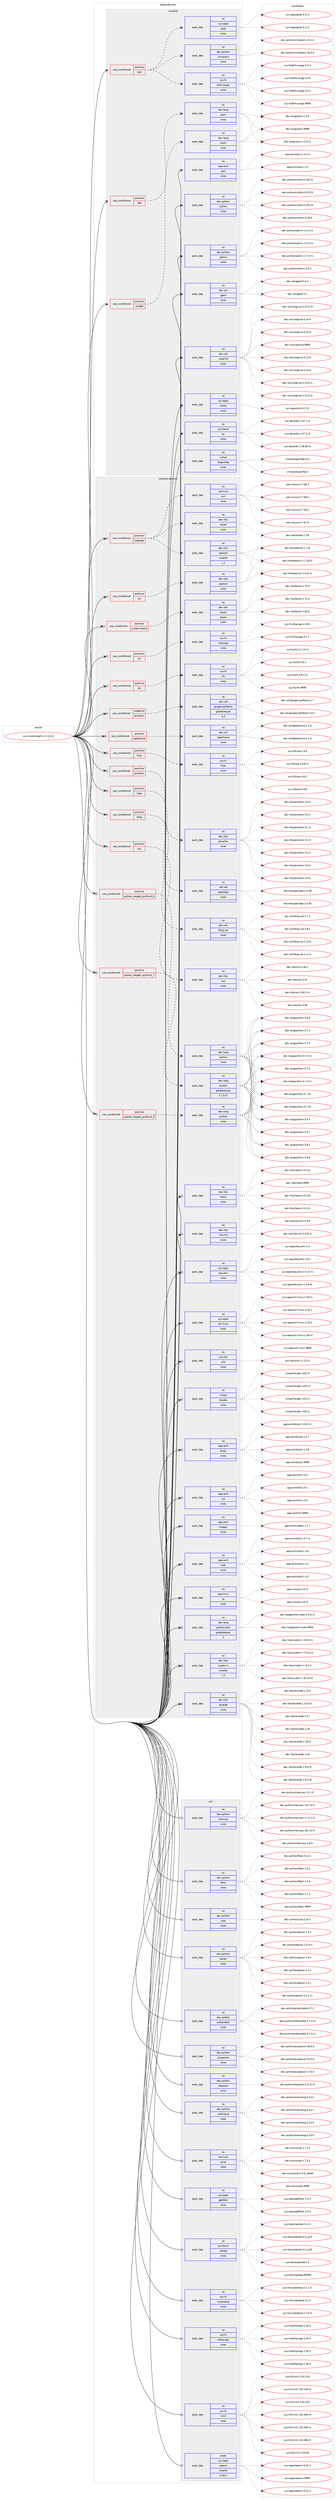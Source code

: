 digraph prolog {

# *************
# Graph options
# *************

newrank=true;
concentrate=true;
compound=true;
graph [rankdir=LR,fontname=Helvetica,fontsize=10,ranksep=1.5];#, ranksep=2.5, nodesep=0.2];
edge  [arrowhead=vee];
node  [fontname=Helvetica,fontsize=10];

# **********
# The ebuild
# **********

subgraph cluster_leftcol {
color=gray;
rank=same;
label=<<i>ebuild</i>>;
id [label="sys-cluster/ceph-12.2.12-r2", color=red, width=4, href="../sys-cluster/ceph-12.2.12-r2.svg"];
}

# ****************
# The dependencies
# ****************

subgraph cluster_midcol {
color=gray;
label=<<i>dependencies</i>>;
subgraph cluster_compile {
fillcolor="#eeeeee";
style=filled;
label=<<i>compile</i>>;
subgraph cond212516 {
dependency882226 [label=<<TABLE BORDER="0" CELLBORDER="1" CELLSPACING="0" CELLPADDING="4"><TR><TD ROWSPAN="3" CELLPADDING="10">use_conditional</TD></TR><TR><TD>positive</TD></TR><TR><TD>amd64</TD></TR></TABLE>>, shape=none, color=red];
subgraph pack654242 {
dependency882227 [label=<<TABLE BORDER="0" CELLBORDER="1" CELLSPACING="0" CELLPADDING="4" WIDTH="220"><TR><TD ROWSPAN="6" CELLPADDING="30">pack_dep</TD></TR><TR><TD WIDTH="110">no</TD></TR><TR><TD>dev-lang</TD></TR><TR><TD>yasm</TD></TR><TR><TD>none</TD></TR><TR><TD></TD></TR></TABLE>>, shape=none, color=blue];
}
dependency882226:e -> dependency882227:w [weight=20,style="dashed",arrowhead="vee"];
}
id:e -> dependency882226:w [weight=20,style="solid",arrowhead="vee"];
subgraph cond212517 {
dependency882228 [label=<<TABLE BORDER="0" CELLBORDER="1" CELLSPACING="0" CELLPADDING="4"><TR><TD ROWSPAN="3" CELLPADDING="10">use_conditional</TD></TR><TR><TD>positive</TD></TR><TR><TD>test</TD></TR></TABLE>>, shape=none, color=red];
subgraph pack654243 {
dependency882229 [label=<<TABLE BORDER="0" CELLBORDER="1" CELLSPACING="0" CELLPADDING="4" WIDTH="220"><TR><TD ROWSPAN="6" CELLPADDING="30">pack_dep</TD></TR><TR><TD WIDTH="110">no</TD></TR><TR><TD>dev-python</TD></TR><TR><TD>virtualenv</TD></TR><TR><TD>none</TD></TR><TR><TD></TD></TR></TABLE>>, shape=none, color=blue];
}
dependency882228:e -> dependency882229:w [weight=20,style="dashed",arrowhead="vee"];
subgraph pack654244 {
dependency882230 [label=<<TABLE BORDER="0" CELLBORDER="1" CELLSPACING="0" CELLPADDING="4" WIDTH="220"><TR><TD ROWSPAN="6" CELLPADDING="30">pack_dep</TD></TR><TR><TD WIDTH="110">no</TD></TR><TR><TD>sys-apps</TD></TR><TR><TD>grep</TD></TR><TR><TD>none</TD></TR><TR><TD></TD></TR></TABLE>>, shape=none, color=blue];
}
dependency882228:e -> dependency882230:w [weight=20,style="dashed",arrowhead="vee"];
subgraph pack654245 {
dependency882231 [label=<<TABLE BORDER="0" CELLBORDER="1" CELLSPACING="0" CELLPADDING="4" WIDTH="220"><TR><TD ROWSPAN="6" CELLPADDING="30">pack_dep</TD></TR><TR><TD WIDTH="110">no</TD></TR><TR><TD>sys-fs</TD></TR><TR><TD>btrfs-progs</TD></TR><TR><TD>none</TD></TR><TR><TD></TD></TR></TABLE>>, shape=none, color=blue];
}
dependency882228:e -> dependency882231:w [weight=20,style="dashed",arrowhead="vee"];
}
id:e -> dependency882228:w [weight=20,style="solid",arrowhead="vee"];
subgraph cond212518 {
dependency882232 [label=<<TABLE BORDER="0" CELLBORDER="1" CELLSPACING="0" CELLPADDING="4"><TR><TD ROWSPAN="3" CELLPADDING="10">use_conditional</TD></TR><TR><TD>positive</TD></TR><TR><TD>x86</TD></TR></TABLE>>, shape=none, color=red];
subgraph pack654246 {
dependency882233 [label=<<TABLE BORDER="0" CELLBORDER="1" CELLSPACING="0" CELLPADDING="4" WIDTH="220"><TR><TD ROWSPAN="6" CELLPADDING="30">pack_dep</TD></TR><TR><TD WIDTH="110">no</TD></TR><TR><TD>dev-lang</TD></TR><TR><TD>yasm</TD></TR><TR><TD>none</TD></TR><TR><TD></TD></TR></TABLE>>, shape=none, color=blue];
}
dependency882232:e -> dependency882233:w [weight=20,style="dashed",arrowhead="vee"];
}
id:e -> dependency882232:w [weight=20,style="solid",arrowhead="vee"];
subgraph pack654247 {
dependency882234 [label=<<TABLE BORDER="0" CELLBORDER="1" CELLSPACING="0" CELLPADDING="4" WIDTH="220"><TR><TD ROWSPAN="6" CELLPADDING="30">pack_dep</TD></TR><TR><TD WIDTH="110">no</TD></TR><TR><TD>app-arch</TD></TR><TR><TD>cpio</TD></TR><TR><TD>none</TD></TR><TR><TD></TD></TR></TABLE>>, shape=none, color=blue];
}
id:e -> dependency882234:w [weight=20,style="solid",arrowhead="vee"];
subgraph pack654248 {
dependency882235 [label=<<TABLE BORDER="0" CELLBORDER="1" CELLSPACING="0" CELLPADDING="4" WIDTH="220"><TR><TD ROWSPAN="6" CELLPADDING="30">pack_dep</TD></TR><TR><TD WIDTH="110">no</TD></TR><TR><TD>dev-python</TD></TR><TR><TD>cython</TD></TR><TR><TD>none</TD></TR><TR><TD></TD></TR></TABLE>>, shape=none, color=blue];
}
id:e -> dependency882235:w [weight=20,style="solid",arrowhead="vee"];
subgraph pack654249 {
dependency882236 [label=<<TABLE BORDER="0" CELLBORDER="1" CELLSPACING="0" CELLPADDING="4" WIDTH="220"><TR><TD ROWSPAN="6" CELLPADDING="30">pack_dep</TD></TR><TR><TD WIDTH="110">no</TD></TR><TR><TD>dev-python</TD></TR><TR><TD>sphinx</TD></TR><TR><TD>none</TD></TR><TR><TD></TD></TR></TABLE>>, shape=none, color=blue];
}
id:e -> dependency882236:w [weight=20,style="solid",arrowhead="vee"];
subgraph pack654250 {
dependency882237 [label=<<TABLE BORDER="0" CELLBORDER="1" CELLSPACING="0" CELLPADDING="4" WIDTH="220"><TR><TD ROWSPAN="6" CELLPADDING="30">pack_dep</TD></TR><TR><TD WIDTH="110">no</TD></TR><TR><TD>dev-util</TD></TR><TR><TD>gperf</TD></TR><TR><TD>none</TD></TR><TR><TD></TD></TR></TABLE>>, shape=none, color=blue];
}
id:e -> dependency882237:w [weight=20,style="solid",arrowhead="vee"];
subgraph pack654251 {
dependency882238 [label=<<TABLE BORDER="0" CELLBORDER="1" CELLSPACING="0" CELLPADDING="4" WIDTH="220"><TR><TD ROWSPAN="6" CELLPADDING="30">pack_dep</TD></TR><TR><TD WIDTH="110">no</TD></TR><TR><TD>dev-util</TD></TR><TR><TD>valgrind</TD></TR><TR><TD>none</TD></TR><TR><TD></TD></TR></TABLE>>, shape=none, color=blue];
}
id:e -> dependency882238:w [weight=20,style="solid",arrowhead="vee"];
subgraph pack654252 {
dependency882239 [label=<<TABLE BORDER="0" CELLBORDER="1" CELLSPACING="0" CELLPADDING="4" WIDTH="220"><TR><TD ROWSPAN="6" CELLPADDING="30">pack_dep</TD></TR><TR><TD WIDTH="110">no</TD></TR><TR><TD>sys-apps</TD></TR><TR><TD>which</TD></TR><TR><TD>none</TD></TR><TR><TD></TD></TR></TABLE>>, shape=none, color=blue];
}
id:e -> dependency882239:w [weight=20,style="solid",arrowhead="vee"];
subgraph pack654253 {
dependency882240 [label=<<TABLE BORDER="0" CELLBORDER="1" CELLSPACING="0" CELLPADDING="4" WIDTH="220"><TR><TD ROWSPAN="6" CELLPADDING="30">pack_dep</TD></TR><TR><TD WIDTH="110">no</TD></TR><TR><TD>sys-devel</TD></TR><TR><TD>bc</TD></TR><TR><TD>none</TD></TR><TR><TD></TD></TR></TABLE>>, shape=none, color=blue];
}
id:e -> dependency882240:w [weight=20,style="solid",arrowhead="vee"];
subgraph pack654254 {
dependency882241 [label=<<TABLE BORDER="0" CELLBORDER="1" CELLSPACING="0" CELLPADDING="4" WIDTH="220"><TR><TD ROWSPAN="6" CELLPADDING="30">pack_dep</TD></TR><TR><TD WIDTH="110">no</TD></TR><TR><TD>virtual</TD></TR><TR><TD>pkgconfig</TD></TR><TR><TD>none</TD></TR><TR><TD></TD></TR></TABLE>>, shape=none, color=blue];
}
id:e -> dependency882241:w [weight=20,style="solid",arrowhead="vee"];
}
subgraph cluster_compileandrun {
fillcolor="#eeeeee";
style=filled;
label=<<i>compile and run</i>>;
subgraph cond212519 {
dependency882242 [label=<<TABLE BORDER="0" CELLBORDER="1" CELLSPACING="0" CELLPADDING="4"><TR><TD ROWSPAN="3" CELLPADDING="10">use_conditional</TD></TR><TR><TD>negative</TD></TR><TR><TD>jemalloc</TD></TR></TABLE>>, shape=none, color=red];
subgraph pack654255 {
dependency882243 [label=<<TABLE BORDER="0" CELLBORDER="1" CELLSPACING="0" CELLPADDING="4" WIDTH="220"><TR><TD ROWSPAN="6" CELLPADDING="30">pack_dep</TD></TR><TR><TD WIDTH="110">no</TD></TR><TR><TD>dev-util</TD></TR><TR><TD>google-perftools</TD></TR><TR><TD>greaterequal</TD></TR><TR><TD>2.4</TD></TR></TABLE>>, shape=none, color=blue];
}
dependency882242:e -> dependency882243:w [weight=20,style="dashed",arrowhead="vee"];
}
id:e -> dependency882242:w [weight=20,style="solid",arrowhead="odotvee"];
subgraph cond212520 {
dependency882244 [label=<<TABLE BORDER="0" CELLBORDER="1" CELLSPACING="0" CELLPADDING="4"><TR><TD ROWSPAN="3" CELLPADDING="10">use_conditional</TD></TR><TR><TD>positive</TD></TR><TR><TD>babeltrace</TD></TR></TABLE>>, shape=none, color=red];
subgraph pack654256 {
dependency882245 [label=<<TABLE BORDER="0" CELLBORDER="1" CELLSPACING="0" CELLPADDING="4" WIDTH="220"><TR><TD ROWSPAN="6" CELLPADDING="30">pack_dep</TD></TR><TR><TD WIDTH="110">no</TD></TR><TR><TD>dev-util</TD></TR><TR><TD>babeltrace</TD></TR><TR><TD>none</TD></TR><TR><TD></TD></TR></TABLE>>, shape=none, color=blue];
}
dependency882244:e -> dependency882245:w [weight=20,style="dashed",arrowhead="vee"];
}
id:e -> dependency882244:w [weight=20,style="solid",arrowhead="odotvee"];
subgraph cond212521 {
dependency882246 [label=<<TABLE BORDER="0" CELLBORDER="1" CELLSPACING="0" CELLPADDING="4"><TR><TD ROWSPAN="3" CELLPADDING="10">use_conditional</TD></TR><TR><TD>positive</TD></TR><TR><TD>fuse</TD></TR></TABLE>>, shape=none, color=red];
subgraph pack654257 {
dependency882247 [label=<<TABLE BORDER="0" CELLBORDER="1" CELLSPACING="0" CELLPADDING="4" WIDTH="220"><TR><TD ROWSPAN="6" CELLPADDING="30">pack_dep</TD></TR><TR><TD WIDTH="110">no</TD></TR><TR><TD>sys-fs</TD></TR><TR><TD>fuse</TD></TR><TR><TD>none</TD></TR><TR><TD></TD></TR></TABLE>>, shape=none, color=blue];
}
dependency882246:e -> dependency882247:w [weight=20,style="dashed",arrowhead="vee"];
}
id:e -> dependency882246:w [weight=20,style="solid",arrowhead="odotvee"];
subgraph cond212522 {
dependency882248 [label=<<TABLE BORDER="0" CELLBORDER="1" CELLSPACING="0" CELLPADDING="4"><TR><TD ROWSPAN="3" CELLPADDING="10">use_conditional</TD></TR><TR><TD>positive</TD></TR><TR><TD>jemalloc</TD></TR></TABLE>>, shape=none, color=red];
subgraph pack654258 {
dependency882249 [label=<<TABLE BORDER="0" CELLBORDER="1" CELLSPACING="0" CELLPADDING="4" WIDTH="220"><TR><TD ROWSPAN="6" CELLPADDING="30">pack_dep</TD></TR><TR><TD WIDTH="110">no</TD></TR><TR><TD>dev-libs</TD></TR><TR><TD>jemalloc</TD></TR><TR><TD>none</TD></TR><TR><TD></TD></TR></TABLE>>, shape=none, color=blue];
}
dependency882248:e -> dependency882249:w [weight=20,style="dashed",arrowhead="vee"];
}
id:e -> dependency882248:w [weight=20,style="solid",arrowhead="odotvee"];
subgraph cond212523 {
dependency882250 [label=<<TABLE BORDER="0" CELLBORDER="1" CELLSPACING="0" CELLPADDING="4"><TR><TD ROWSPAN="3" CELLPADDING="10">use_conditional</TD></TR><TR><TD>positive</TD></TR><TR><TD>ldap</TD></TR></TABLE>>, shape=none, color=red];
subgraph pack654259 {
dependency882251 [label=<<TABLE BORDER="0" CELLBORDER="1" CELLSPACING="0" CELLPADDING="4" WIDTH="220"><TR><TD ROWSPAN="6" CELLPADDING="30">pack_dep</TD></TR><TR><TD WIDTH="110">no</TD></TR><TR><TD>net-nds</TD></TR><TR><TD>openldap</TD></TR><TR><TD>none</TD></TR><TR><TD></TD></TR></TABLE>>, shape=none, color=blue];
}
dependency882250:e -> dependency882251:w [weight=20,style="dashed",arrowhead="vee"];
}
id:e -> dependency882250:w [weight=20,style="solid",arrowhead="odotvee"];
subgraph cond212524 {
dependency882252 [label=<<TABLE BORDER="0" CELLBORDER="1" CELLSPACING="0" CELLPADDING="4"><TR><TD ROWSPAN="3" CELLPADDING="10">use_conditional</TD></TR><TR><TD>positive</TD></TR><TR><TD>lttng</TD></TR></TABLE>>, shape=none, color=red];
subgraph pack654260 {
dependency882253 [label=<<TABLE BORDER="0" CELLBORDER="1" CELLSPACING="0" CELLPADDING="4" WIDTH="220"><TR><TD ROWSPAN="6" CELLPADDING="30">pack_dep</TD></TR><TR><TD WIDTH="110">no</TD></TR><TR><TD>dev-util</TD></TR><TR><TD>lttng-ust</TD></TR><TR><TD>none</TD></TR><TR><TD></TD></TR></TABLE>>, shape=none, color=blue];
}
dependency882252:e -> dependency882253:w [weight=20,style="dashed",arrowhead="vee"];
}
id:e -> dependency882252:w [weight=20,style="solid",arrowhead="odotvee"];
subgraph cond212525 {
dependency882254 [label=<<TABLE BORDER="0" CELLBORDER="1" CELLSPACING="0" CELLPADDING="4"><TR><TD ROWSPAN="3" CELLPADDING="10">use_conditional</TD></TR><TR><TD>positive</TD></TR><TR><TD>nss</TD></TR></TABLE>>, shape=none, color=red];
subgraph pack654261 {
dependency882255 [label=<<TABLE BORDER="0" CELLBORDER="1" CELLSPACING="0" CELLPADDING="4" WIDTH="220"><TR><TD ROWSPAN="6" CELLPADDING="30">pack_dep</TD></TR><TR><TD WIDTH="110">no</TD></TR><TR><TD>dev-libs</TD></TR><TR><TD>nss</TD></TR><TR><TD>none</TD></TR><TR><TD></TD></TR></TABLE>>, shape=none, color=blue];
}
dependency882254:e -> dependency882255:w [weight=20,style="dashed",arrowhead="vee"];
}
id:e -> dependency882254:w [weight=20,style="solid",arrowhead="odotvee"];
subgraph cond212526 {
dependency882256 [label=<<TABLE BORDER="0" CELLBORDER="1" CELLSPACING="0" CELLPADDING="4"><TR><TD ROWSPAN="3" CELLPADDING="10">use_conditional</TD></TR><TR><TD>positive</TD></TR><TR><TD>python_targets_python2_7</TD></TR></TABLE>>, shape=none, color=red];
subgraph pack654262 {
dependency882257 [label=<<TABLE BORDER="0" CELLBORDER="1" CELLSPACING="0" CELLPADDING="4" WIDTH="220"><TR><TD ROWSPAN="6" CELLPADDING="30">pack_dep</TD></TR><TR><TD WIDTH="110">no</TD></TR><TR><TD>dev-lang</TD></TR><TR><TD>python</TD></TR><TR><TD>greaterequal</TD></TR><TR><TD>2.7.5-r2</TD></TR></TABLE>>, shape=none, color=blue];
}
dependency882256:e -> dependency882257:w [weight=20,style="dashed",arrowhead="vee"];
}
id:e -> dependency882256:w [weight=20,style="solid",arrowhead="odotvee"];
subgraph cond212527 {
dependency882258 [label=<<TABLE BORDER="0" CELLBORDER="1" CELLSPACING="0" CELLPADDING="4"><TR><TD ROWSPAN="3" CELLPADDING="10">use_conditional</TD></TR><TR><TD>positive</TD></TR><TR><TD>python_targets_python3_5</TD></TR></TABLE>>, shape=none, color=red];
subgraph pack654263 {
dependency882259 [label=<<TABLE BORDER="0" CELLBORDER="1" CELLSPACING="0" CELLPADDING="4" WIDTH="220"><TR><TD ROWSPAN="6" CELLPADDING="30">pack_dep</TD></TR><TR><TD WIDTH="110">no</TD></TR><TR><TD>dev-lang</TD></TR><TR><TD>python</TD></TR><TR><TD>none</TD></TR><TR><TD></TD></TR></TABLE>>, shape=none, color=blue];
}
dependency882258:e -> dependency882259:w [weight=20,style="dashed",arrowhead="vee"];
}
id:e -> dependency882258:w [weight=20,style="solid",arrowhead="odotvee"];
subgraph cond212528 {
dependency882260 [label=<<TABLE BORDER="0" CELLBORDER="1" CELLSPACING="0" CELLPADDING="4"><TR><TD ROWSPAN="3" CELLPADDING="10">use_conditional</TD></TR><TR><TD>positive</TD></TR><TR><TD>python_targets_python3_6</TD></TR></TABLE>>, shape=none, color=red];
subgraph pack654264 {
dependency882261 [label=<<TABLE BORDER="0" CELLBORDER="1" CELLSPACING="0" CELLPADDING="4" WIDTH="220"><TR><TD ROWSPAN="6" CELLPADDING="30">pack_dep</TD></TR><TR><TD WIDTH="110">no</TD></TR><TR><TD>dev-lang</TD></TR><TR><TD>python</TD></TR><TR><TD>none</TD></TR><TR><TD></TD></TR></TABLE>>, shape=none, color=blue];
}
dependency882260:e -> dependency882261:w [weight=20,style="dashed",arrowhead="vee"];
}
id:e -> dependency882260:w [weight=20,style="solid",arrowhead="odotvee"];
subgraph cond212529 {
dependency882262 [label=<<TABLE BORDER="0" CELLBORDER="1" CELLSPACING="0" CELLPADDING="4"><TR><TD ROWSPAN="3" CELLPADDING="10">use_conditional</TD></TR><TR><TD>positive</TD></TR><TR><TD>radosgw</TD></TR></TABLE>>, shape=none, color=red];
subgraph pack654265 {
dependency882263 [label=<<TABLE BORDER="0" CELLBORDER="1" CELLSPACING="0" CELLPADDING="4" WIDTH="220"><TR><TD ROWSPAN="6" CELLPADDING="30">pack_dep</TD></TR><TR><TD WIDTH="110">no</TD></TR><TR><TD>dev-libs</TD></TR><TR><TD>expat</TD></TR><TR><TD>none</TD></TR><TR><TD></TD></TR></TABLE>>, shape=none, color=blue];
}
dependency882262:e -> dependency882263:w [weight=20,style="dashed",arrowhead="vee"];
subgraph pack654266 {
dependency882264 [label=<<TABLE BORDER="0" CELLBORDER="1" CELLSPACING="0" CELLPADDING="4" WIDTH="220"><TR><TD ROWSPAN="6" CELLPADDING="30">pack_dep</TD></TR><TR><TD WIDTH="110">no</TD></TR><TR><TD>dev-libs</TD></TR><TR><TD>openssl</TD></TR><TR><TD>smaller</TD></TR><TR><TD>1.1</TD></TR></TABLE>>, shape=none, color=blue];
}
dependency882262:e -> dependency882264:w [weight=20,style="dashed",arrowhead="vee"];
subgraph pack654267 {
dependency882265 [label=<<TABLE BORDER="0" CELLBORDER="1" CELLSPACING="0" CELLPADDING="4" WIDTH="220"><TR><TD ROWSPAN="6" CELLPADDING="30">pack_dep</TD></TR><TR><TD WIDTH="110">no</TD></TR><TR><TD>net-misc</TD></TR><TR><TD>curl</TD></TR><TR><TD>none</TD></TR><TR><TD></TD></TR></TABLE>>, shape=none, color=blue];
}
dependency882262:e -> dependency882265:w [weight=20,style="dashed",arrowhead="vee"];
}
id:e -> dependency882262:w [weight=20,style="solid",arrowhead="odotvee"];
subgraph cond212530 {
dependency882266 [label=<<TABLE BORDER="0" CELLBORDER="1" CELLSPACING="0" CELLPADDING="4"><TR><TD ROWSPAN="3" CELLPADDING="10">use_conditional</TD></TR><TR><TD>positive</TD></TR><TR><TD>ssl</TD></TR></TABLE>>, shape=none, color=red];
subgraph pack654268 {
dependency882267 [label=<<TABLE BORDER="0" CELLBORDER="1" CELLSPACING="0" CELLPADDING="4" WIDTH="220"><TR><TD ROWSPAN="6" CELLPADDING="30">pack_dep</TD></TR><TR><TD WIDTH="110">no</TD></TR><TR><TD>dev-libs</TD></TR><TR><TD>openssl</TD></TR><TR><TD>none</TD></TR><TR><TD></TD></TR></TABLE>>, shape=none, color=blue];
}
dependency882266:e -> dependency882267:w [weight=20,style="dashed",arrowhead="vee"];
}
id:e -> dependency882266:w [weight=20,style="solid",arrowhead="odotvee"];
subgraph cond212531 {
dependency882268 [label=<<TABLE BORDER="0" CELLBORDER="1" CELLSPACING="0" CELLPADDING="4"><TR><TD ROWSPAN="3" CELLPADDING="10">use_conditional</TD></TR><TR><TD>positive</TD></TR><TR><TD>system-boost</TD></TR></TABLE>>, shape=none, color=red];
subgraph pack654269 {
dependency882269 [label=<<TABLE BORDER="0" CELLBORDER="1" CELLSPACING="0" CELLPADDING="4" WIDTH="220"><TR><TD ROWSPAN="6" CELLPADDING="30">pack_dep</TD></TR><TR><TD WIDTH="110">no</TD></TR><TR><TD>dev-libs</TD></TR><TR><TD>boost</TD></TR><TR><TD>equal</TD></TR><TR><TD>1.66*</TD></TR></TABLE>>, shape=none, color=blue];
}
dependency882268:e -> dependency882269:w [weight=20,style="dashed",arrowhead="vee"];
}
id:e -> dependency882268:w [weight=20,style="solid",arrowhead="odotvee"];
subgraph cond212532 {
dependency882270 [label=<<TABLE BORDER="0" CELLBORDER="1" CELLSPACING="0" CELLPADDING="4"><TR><TD ROWSPAN="3" CELLPADDING="10">use_conditional</TD></TR><TR><TD>positive</TD></TR><TR><TD>xfs</TD></TR></TABLE>>, shape=none, color=red];
subgraph pack654270 {
dependency882271 [label=<<TABLE BORDER="0" CELLBORDER="1" CELLSPACING="0" CELLPADDING="4" WIDTH="220"><TR><TD ROWSPAN="6" CELLPADDING="30">pack_dep</TD></TR><TR><TD WIDTH="110">no</TD></TR><TR><TD>sys-fs</TD></TR><TR><TD>xfsprogs</TD></TR><TR><TD>none</TD></TR><TR><TD></TD></TR></TABLE>>, shape=none, color=blue];
}
dependency882270:e -> dependency882271:w [weight=20,style="dashed",arrowhead="vee"];
}
id:e -> dependency882270:w [weight=20,style="solid",arrowhead="odotvee"];
subgraph cond212533 {
dependency882272 [label=<<TABLE BORDER="0" CELLBORDER="1" CELLSPACING="0" CELLPADDING="4"><TR><TD ROWSPAN="3" CELLPADDING="10">use_conditional</TD></TR><TR><TD>positive</TD></TR><TR><TD>zfs</TD></TR></TABLE>>, shape=none, color=red];
subgraph pack654271 {
dependency882273 [label=<<TABLE BORDER="0" CELLBORDER="1" CELLSPACING="0" CELLPADDING="4" WIDTH="220"><TR><TD ROWSPAN="6" CELLPADDING="30">pack_dep</TD></TR><TR><TD WIDTH="110">no</TD></TR><TR><TD>sys-fs</TD></TR><TR><TD>zfs</TD></TR><TR><TD>none</TD></TR><TR><TD></TD></TR></TABLE>>, shape=none, color=blue];
}
dependency882272:e -> dependency882273:w [weight=20,style="dashed",arrowhead="vee"];
}
id:e -> dependency882272:w [weight=20,style="solid",arrowhead="odotvee"];
subgraph pack654272 {
dependency882274 [label=<<TABLE BORDER="0" CELLBORDER="1" CELLSPACING="0" CELLPADDING="4" WIDTH="220"><TR><TD ROWSPAN="6" CELLPADDING="30">pack_dep</TD></TR><TR><TD WIDTH="110">no</TD></TR><TR><TD>app-arch</TD></TR><TR><TD>bzip2</TD></TR><TR><TD>none</TD></TR><TR><TD></TD></TR></TABLE>>, shape=none, color=blue];
}
id:e -> dependency882274:w [weight=20,style="solid",arrowhead="odotvee"];
subgraph pack654273 {
dependency882275 [label=<<TABLE BORDER="0" CELLBORDER="1" CELLSPACING="0" CELLPADDING="4" WIDTH="220"><TR><TD ROWSPAN="6" CELLPADDING="30">pack_dep</TD></TR><TR><TD WIDTH="110">no</TD></TR><TR><TD>app-arch</TD></TR><TR><TD>lz4</TD></TR><TR><TD>none</TD></TR><TR><TD></TD></TR></TABLE>>, shape=none, color=blue];
}
id:e -> dependency882275:w [weight=20,style="solid",arrowhead="odotvee"];
subgraph pack654274 {
dependency882276 [label=<<TABLE BORDER="0" CELLBORDER="1" CELLSPACING="0" CELLPADDING="4" WIDTH="220"><TR><TD ROWSPAN="6" CELLPADDING="30">pack_dep</TD></TR><TR><TD WIDTH="110">no</TD></TR><TR><TD>app-arch</TD></TR><TR><TD>snappy</TD></TR><TR><TD>none</TD></TR><TR><TD></TD></TR></TABLE>>, shape=none, color=blue];
}
id:e -> dependency882276:w [weight=20,style="solid",arrowhead="odotvee"];
subgraph pack654275 {
dependency882277 [label=<<TABLE BORDER="0" CELLBORDER="1" CELLSPACING="0" CELLPADDING="4" WIDTH="220"><TR><TD ROWSPAN="6" CELLPADDING="30">pack_dep</TD></TR><TR><TD WIDTH="110">no</TD></TR><TR><TD>app-arch</TD></TR><TR><TD>zstd</TD></TR><TR><TD>none</TD></TR><TR><TD></TD></TR></TABLE>>, shape=none, color=blue];
}
id:e -> dependency882277:w [weight=20,style="solid",arrowhead="odotvee"];
subgraph pack654276 {
dependency882278 [label=<<TABLE BORDER="0" CELLBORDER="1" CELLSPACING="0" CELLPADDING="4" WIDTH="220"><TR><TD ROWSPAN="6" CELLPADDING="30">pack_dep</TD></TR><TR><TD WIDTH="110">no</TD></TR><TR><TD>app-misc</TD></TR><TR><TD>jq</TD></TR><TR><TD>none</TD></TR><TR><TD></TD></TR></TABLE>>, shape=none, color=blue];
}
id:e -> dependency882278:w [weight=20,style="solid",arrowhead="odotvee"];
subgraph pack654277 {
dependency882279 [label=<<TABLE BORDER="0" CELLBORDER="1" CELLSPACING="0" CELLPADDING="4" WIDTH="220"><TR><TD ROWSPAN="6" CELLPADDING="30">pack_dep</TD></TR><TR><TD WIDTH="110">no</TD></TR><TR><TD>dev-lang</TD></TR><TR><TD>python-exec</TD></TR><TR><TD>greaterequal</TD></TR><TR><TD>2</TD></TR></TABLE>>, shape=none, color=blue];
}
id:e -> dependency882279:w [weight=20,style="solid",arrowhead="odotvee"];
subgraph pack654278 {
dependency882280 [label=<<TABLE BORDER="0" CELLBORDER="1" CELLSPACING="0" CELLPADDING="4" WIDTH="220"><TR><TD ROWSPAN="6" CELLPADDING="30">pack_dep</TD></TR><TR><TD WIDTH="110">no</TD></TR><TR><TD>dev-libs</TD></TR><TR><TD>crypto++</TD></TR><TR><TD>smaller</TD></TR><TR><TD>7.0</TD></TR></TABLE>>, shape=none, color=blue];
}
id:e -> dependency882280:w [weight=20,style="solid",arrowhead="odotvee"];
subgraph pack654279 {
dependency882281 [label=<<TABLE BORDER="0" CELLBORDER="1" CELLSPACING="0" CELLPADDING="4" WIDTH="220"><TR><TD ROWSPAN="6" CELLPADDING="30">pack_dep</TD></TR><TR><TD WIDTH="110">no</TD></TR><TR><TD>dev-libs</TD></TR><TR><TD>leveldb</TD></TR><TR><TD>none</TD></TR><TR><TD></TD></TR></TABLE>>, shape=none, color=blue];
}
id:e -> dependency882281:w [weight=20,style="solid",arrowhead="odotvee"];
subgraph pack654280 {
dependency882282 [label=<<TABLE BORDER="0" CELLBORDER="1" CELLSPACING="0" CELLPADDING="4" WIDTH="220"><TR><TD ROWSPAN="6" CELLPADDING="30">pack_dep</TD></TR><TR><TD WIDTH="110">no</TD></TR><TR><TD>dev-libs</TD></TR><TR><TD>libaio</TD></TR><TR><TD>none</TD></TR><TR><TD></TD></TR></TABLE>>, shape=none, color=blue];
}
id:e -> dependency882282:w [weight=20,style="solid",arrowhead="odotvee"];
subgraph pack654281 {
dependency882283 [label=<<TABLE BORDER="0" CELLBORDER="1" CELLSPACING="0" CELLPADDING="4" WIDTH="220"><TR><TD ROWSPAN="6" CELLPADDING="30">pack_dep</TD></TR><TR><TD WIDTH="110">no</TD></TR><TR><TD>dev-libs</TD></TR><TR><TD>libxml2</TD></TR><TR><TD>none</TD></TR><TR><TD></TD></TR></TABLE>>, shape=none, color=blue];
}
id:e -> dependency882283:w [weight=20,style="solid",arrowhead="odotvee"];
subgraph pack654282 {
dependency882284 [label=<<TABLE BORDER="0" CELLBORDER="1" CELLSPACING="0" CELLPADDING="4" WIDTH="220"><TR><TD ROWSPAN="6" CELLPADDING="30">pack_dep</TD></TR><TR><TD WIDTH="110">no</TD></TR><TR><TD>sys-apps</TD></TR><TR><TD>keyutils</TD></TR><TR><TD>none</TD></TR><TR><TD></TD></TR></TABLE>>, shape=none, color=blue];
}
id:e -> dependency882284:w [weight=20,style="solid",arrowhead="odotvee"];
subgraph pack654283 {
dependency882285 [label=<<TABLE BORDER="0" CELLBORDER="1" CELLSPACING="0" CELLPADDING="4" WIDTH="220"><TR><TD ROWSPAN="6" CELLPADDING="30">pack_dep</TD></TR><TR><TD WIDTH="110">no</TD></TR><TR><TD>sys-apps</TD></TR><TR><TD>util-linux</TD></TR><TR><TD>none</TD></TR><TR><TD></TD></TR></TABLE>>, shape=none, color=blue];
}
id:e -> dependency882285:w [weight=20,style="solid",arrowhead="odotvee"];
subgraph pack654284 {
dependency882286 [label=<<TABLE BORDER="0" CELLBORDER="1" CELLSPACING="0" CELLPADDING="4" WIDTH="220"><TR><TD ROWSPAN="6" CELLPADDING="30">pack_dep</TD></TR><TR><TD WIDTH="110">no</TD></TR><TR><TD>sys-libs</TD></TR><TR><TD>zlib</TD></TR><TR><TD>none</TD></TR><TR><TD></TD></TR></TABLE>>, shape=none, color=blue];
}
id:e -> dependency882286:w [weight=20,style="solid",arrowhead="odotvee"];
subgraph pack654285 {
dependency882287 [label=<<TABLE BORDER="0" CELLBORDER="1" CELLSPACING="0" CELLPADDING="4" WIDTH="220"><TR><TD ROWSPAN="6" CELLPADDING="30">pack_dep</TD></TR><TR><TD WIDTH="110">no</TD></TR><TR><TD>virtual</TD></TR><TR><TD>libudev</TD></TR><TR><TD>none</TD></TR><TR><TD></TD></TR></TABLE>>, shape=none, color=blue];
}
id:e -> dependency882287:w [weight=20,style="solid",arrowhead="odotvee"];
}
subgraph cluster_run {
fillcolor="#eeeeee";
style=filled;
label=<<i>run</i>>;
subgraph pack654286 {
dependency882288 [label=<<TABLE BORDER="0" CELLBORDER="1" CELLSPACING="0" CELLPADDING="4" WIDTH="220"><TR><TD ROWSPAN="6" CELLPADDING="30">pack_dep</TD></TR><TR><TD WIDTH="110">no</TD></TR><TR><TD>dev-python</TD></TR><TR><TD>cherrypy</TD></TR><TR><TD>none</TD></TR><TR><TD></TD></TR></TABLE>>, shape=none, color=blue];
}
id:e -> dependency882288:w [weight=20,style="solid",arrowhead="odot"];
subgraph pack654287 {
dependency882289 [label=<<TABLE BORDER="0" CELLBORDER="1" CELLSPACING="0" CELLPADDING="4" WIDTH="220"><TR><TD ROWSPAN="6" CELLPADDING="30">pack_dep</TD></TR><TR><TD WIDTH="110">no</TD></TR><TR><TD>dev-python</TD></TR><TR><TD>flask</TD></TR><TR><TD>none</TD></TR><TR><TD></TD></TR></TABLE>>, shape=none, color=blue];
}
id:e -> dependency882289:w [weight=20,style="solid",arrowhead="odot"];
subgraph pack654288 {
dependency882290 [label=<<TABLE BORDER="0" CELLBORDER="1" CELLSPACING="0" CELLPADDING="4" WIDTH="220"><TR><TD ROWSPAN="6" CELLPADDING="30">pack_dep</TD></TR><TR><TD WIDTH="110">no</TD></TR><TR><TD>dev-python</TD></TR><TR><TD>jinja</TD></TR><TR><TD>none</TD></TR><TR><TD></TD></TR></TABLE>>, shape=none, color=blue];
}
id:e -> dependency882290:w [weight=20,style="solid",arrowhead="odot"];
subgraph pack654289 {
dependency882291 [label=<<TABLE BORDER="0" CELLBORDER="1" CELLSPACING="0" CELLPADDING="4" WIDTH="220"><TR><TD ROWSPAN="6" CELLPADDING="30">pack_dep</TD></TR><TR><TD WIDTH="110">no</TD></TR><TR><TD>dev-python</TD></TR><TR><TD>pecan</TD></TR><TR><TD>none</TD></TR><TR><TD></TD></TR></TABLE>>, shape=none, color=blue];
}
id:e -> dependency882291:w [weight=20,style="solid",arrowhead="odot"];
subgraph pack654290 {
dependency882292 [label=<<TABLE BORDER="0" CELLBORDER="1" CELLSPACING="0" CELLPADDING="4" WIDTH="220"><TR><TD ROWSPAN="6" CELLPADDING="30">pack_dep</TD></TR><TR><TD WIDTH="110">no</TD></TR><TR><TD>dev-python</TD></TR><TR><TD>prettytable</TD></TR><TR><TD>none</TD></TR><TR><TD></TD></TR></TABLE>>, shape=none, color=blue];
}
id:e -> dependency882292:w [weight=20,style="solid",arrowhead="odot"];
subgraph pack654291 {
dependency882293 [label=<<TABLE BORDER="0" CELLBORDER="1" CELLSPACING="0" CELLPADDING="4" WIDTH="220"><TR><TD ROWSPAN="6" CELLPADDING="30">pack_dep</TD></TR><TR><TD WIDTH="110">no</TD></TR><TR><TD>dev-python</TD></TR><TR><TD>pyopenssl</TD></TR><TR><TD>none</TD></TR><TR><TD></TD></TR></TABLE>>, shape=none, color=blue];
}
id:e -> dependency882293:w [weight=20,style="solid",arrowhead="odot"];
subgraph pack654292 {
dependency882294 [label=<<TABLE BORDER="0" CELLBORDER="1" CELLSPACING="0" CELLPADDING="4" WIDTH="220"><TR><TD ROWSPAN="6" CELLPADDING="30">pack_dep</TD></TR><TR><TD WIDTH="110">no</TD></TR><TR><TD>dev-python</TD></TR><TR><TD>requests</TD></TR><TR><TD>none</TD></TR><TR><TD></TD></TR></TABLE>>, shape=none, color=blue];
}
id:e -> dependency882294:w [weight=20,style="solid",arrowhead="odot"];
subgraph pack654293 {
dependency882295 [label=<<TABLE BORDER="0" CELLBORDER="1" CELLSPACING="0" CELLPADDING="4" WIDTH="220"><TR><TD ROWSPAN="6" CELLPADDING="30">pack_dep</TD></TR><TR><TD WIDTH="110">no</TD></TR><TR><TD>dev-python</TD></TR><TR><TD>werkzeug</TD></TR><TR><TD>none</TD></TR><TR><TD></TD></TR></TABLE>>, shape=none, color=blue];
}
id:e -> dependency882295:w [weight=20,style="solid",arrowhead="odot"];
subgraph pack654294 {
dependency882296 [label=<<TABLE BORDER="0" CELLBORDER="1" CELLSPACING="0" CELLPADDING="4" WIDTH="220"><TR><TD ROWSPAN="6" CELLPADDING="30">pack_dep</TD></TR><TR><TD WIDTH="110">no</TD></TR><TR><TD>net-misc</TD></TR><TR><TD>socat</TD></TR><TR><TD>none</TD></TR><TR><TD></TD></TR></TABLE>>, shape=none, color=blue];
}
id:e -> dependency882296:w [weight=20,style="solid",arrowhead="odot"];
subgraph pack654295 {
dependency882297 [label=<<TABLE BORDER="0" CELLBORDER="1" CELLSPACING="0" CELLPADDING="4" WIDTH="220"><TR><TD ROWSPAN="6" CELLPADDING="30">pack_dep</TD></TR><TR><TD WIDTH="110">no</TD></TR><TR><TD>sys-apps</TD></TR><TR><TD>gptfdisk</TD></TR><TR><TD>none</TD></TR><TR><TD></TD></TR></TABLE>>, shape=none, color=blue];
}
id:e -> dependency882297:w [weight=20,style="solid",arrowhead="odot"];
subgraph pack654296 {
dependency882298 [label=<<TABLE BORDER="0" CELLBORDER="1" CELLSPACING="0" CELLPADDING="4" WIDTH="220"><TR><TD ROWSPAN="6" CELLPADDING="30">pack_dep</TD></TR><TR><TD WIDTH="110">no</TD></TR><TR><TD>sys-block</TD></TR><TR><TD>parted</TD></TR><TR><TD>none</TD></TR><TR><TD></TD></TR></TABLE>>, shape=none, color=blue];
}
id:e -> dependency882298:w [weight=20,style="solid",arrowhead="odot"];
subgraph pack654297 {
dependency882299 [label=<<TABLE BORDER="0" CELLBORDER="1" CELLSPACING="0" CELLPADDING="4" WIDTH="220"><TR><TD ROWSPAN="6" CELLPADDING="30">pack_dep</TD></TR><TR><TD WIDTH="110">no</TD></TR><TR><TD>sys-fs</TD></TR><TR><TD>cryptsetup</TD></TR><TR><TD>none</TD></TR><TR><TD></TD></TR></TABLE>>, shape=none, color=blue];
}
id:e -> dependency882299:w [weight=20,style="solid",arrowhead="odot"];
subgraph pack654298 {
dependency882300 [label=<<TABLE BORDER="0" CELLBORDER="1" CELLSPACING="0" CELLPADDING="4" WIDTH="220"><TR><TD ROWSPAN="6" CELLPADDING="30">pack_dep</TD></TR><TR><TD WIDTH="110">no</TD></TR><TR><TD>sys-fs</TD></TR><TR><TD>e2fsprogs</TD></TR><TR><TD>none</TD></TR><TR><TD></TD></TR></TABLE>>, shape=none, color=blue];
}
id:e -> dependency882300:w [weight=20,style="solid",arrowhead="odot"];
subgraph pack654299 {
dependency882301 [label=<<TABLE BORDER="0" CELLBORDER="1" CELLSPACING="0" CELLPADDING="4" WIDTH="220"><TR><TD ROWSPAN="6" CELLPADDING="30">pack_dep</TD></TR><TR><TD WIDTH="110">no</TD></TR><TR><TD>sys-fs</TD></TR><TR><TD>lvm2</TD></TR><TR><TD>none</TD></TR><TR><TD></TD></TR></TABLE>>, shape=none, color=blue];
}
id:e -> dependency882301:w [weight=20,style="solid",arrowhead="odot"];
subgraph pack654300 {
dependency882302 [label=<<TABLE BORDER="0" CELLBORDER="1" CELLSPACING="0" CELLPADDING="4" WIDTH="220"><TR><TD ROWSPAN="6" CELLPADDING="30">pack_dep</TD></TR><TR><TD WIDTH="110">weak</TD></TR><TR><TD>sys-apps</TD></TR><TR><TD>openrc</TD></TR><TR><TD>smaller</TD></TR><TR><TD>0.26.3</TD></TR></TABLE>>, shape=none, color=blue];
}
id:e -> dependency882302:w [weight=20,style="solid",arrowhead="odot"];
}
}

# **************
# The candidates
# **************

subgraph cluster_choices {
rank=same;
color=gray;
label=<<i>candidates</i>>;

subgraph choice654242 {
color=black;
nodesep=1;
choice100101118451089711010347121971151094549465046484511449 [label="dev-lang/yasm-1.2.0-r1", color=red, width=4,href="../dev-lang/yasm-1.2.0-r1.svg"];
choice10010111845108971101034712197115109454946514648 [label="dev-lang/yasm-1.3.0", color=red, width=4,href="../dev-lang/yasm-1.3.0.svg"];
choice100101118451089711010347121971151094557575757 [label="dev-lang/yasm-9999", color=red, width=4,href="../dev-lang/yasm-9999.svg"];
dependency882227:e -> choice100101118451089711010347121971151094549465046484511449:w [style=dotted,weight="100"];
dependency882227:e -> choice10010111845108971101034712197115109454946514648:w [style=dotted,weight="100"];
dependency882227:e -> choice100101118451089711010347121971151094557575757:w [style=dotted,weight="100"];
}
subgraph choice654243 {
color=black;
nodesep=1;
choice10010111845112121116104111110471181051141161179710810111011845495346494648 [label="dev-python/virtualenv-15.1.0", color=red, width=4,href="../dev-python/virtualenv-15.1.0.svg"];
choice10010111845112121116104111110471181051141161179710810111011845495446484648 [label="dev-python/virtualenv-16.0.0", color=red, width=4,href="../dev-python/virtualenv-16.0.0.svg"];
dependency882229:e -> choice10010111845112121116104111110471181051141161179710810111011845495346494648:w [style=dotted,weight="100"];
dependency882229:e -> choice10010111845112121116104111110471181051141161179710810111011845495446484648:w [style=dotted,weight="100"];
}
subgraph choice654244 {
color=black;
nodesep=1;
choice115121115459711211211547103114101112455146494511449 [label="sys-apps/grep-3.1-r1", color=red, width=4,href="../sys-apps/grep-3.1-r1.svg"];
choice115121115459711211211547103114101112455146514511449 [label="sys-apps/grep-3.3-r1", color=red, width=4,href="../sys-apps/grep-3.3-r1.svg"];
dependency882230:e -> choice115121115459711211211547103114101112455146494511449:w [style=dotted,weight="100"];
dependency882230:e -> choice115121115459711211211547103114101112455146514511449:w [style=dotted,weight="100"];
}
subgraph choice654245 {
color=black;
nodesep=1;
choice115121115451021154798116114102115451121141111031154552464957 [label="sys-fs/btrfs-progs-4.19", color=red, width=4,href="../sys-fs/btrfs-progs-4.19.svg"];
choice11512111545102115479811611410211545112114111103115455246524649 [label="sys-fs/btrfs-progs-4.4.1", color=red, width=4,href="../sys-fs/btrfs-progs-4.4.1.svg"];
choice11512111545102115479811611410211545112114111103115455346514649 [label="sys-fs/btrfs-progs-5.3.1", color=red, width=4,href="../sys-fs/btrfs-progs-5.3.1.svg"];
choice115121115451021154798116114102115451121141111031154557575757 [label="sys-fs/btrfs-progs-9999", color=red, width=4,href="../sys-fs/btrfs-progs-9999.svg"];
dependency882231:e -> choice115121115451021154798116114102115451121141111031154552464957:w [style=dotted,weight="100"];
dependency882231:e -> choice11512111545102115479811611410211545112114111103115455246524649:w [style=dotted,weight="100"];
dependency882231:e -> choice11512111545102115479811611410211545112114111103115455346514649:w [style=dotted,weight="100"];
dependency882231:e -> choice115121115451021154798116114102115451121141111031154557575757:w [style=dotted,weight="100"];
}
subgraph choice654246 {
color=black;
nodesep=1;
choice100101118451089711010347121971151094549465046484511449 [label="dev-lang/yasm-1.2.0-r1", color=red, width=4,href="../dev-lang/yasm-1.2.0-r1.svg"];
choice10010111845108971101034712197115109454946514648 [label="dev-lang/yasm-1.3.0", color=red, width=4,href="../dev-lang/yasm-1.3.0.svg"];
choice100101118451089711010347121971151094557575757 [label="dev-lang/yasm-9999", color=red, width=4,href="../dev-lang/yasm-9999.svg"];
dependency882233:e -> choice100101118451089711010347121971151094549465046484511449:w [style=dotted,weight="100"];
dependency882233:e -> choice10010111845108971101034712197115109454946514648:w [style=dotted,weight="100"];
dependency882233:e -> choice100101118451089711010347121971151094557575757:w [style=dotted,weight="100"];
}
subgraph choice654247 {
color=black;
nodesep=1;
choice97112112459711499104479911210511145504649504511449 [label="app-arch/cpio-2.12-r1", color=red, width=4,href="../app-arch/cpio-2.12-r1.svg"];
choice9711211245971149910447991121051114550464951 [label="app-arch/cpio-2.13", color=red, width=4,href="../app-arch/cpio-2.13.svg"];
dependency882234:e -> choice97112112459711499104479911210511145504649504511449:w [style=dotted,weight="100"];
dependency882234:e -> choice9711211245971149910447991121051114550464951:w [style=dotted,weight="100"];
}
subgraph choice654248 {
color=black;
nodesep=1;
choice1001011184511212111610411111047991211161041111104548465057464950 [label="dev-python/cython-0.29.12", color=red, width=4,href="../dev-python/cython-0.29.12.svg"];
choice1001011184511212111610411111047991211161041111104548465057464951 [label="dev-python/cython-0.29.13", color=red, width=4,href="../dev-python/cython-0.29.13.svg"];
choice1001011184511212111610411111047991211161041111104548465057464952 [label="dev-python/cython-0.29.14", color=red, width=4,href="../dev-python/cython-0.29.14.svg"];
choice10010111845112121116104111110479912111610411111045484650574652 [label="dev-python/cython-0.29.4", color=red, width=4,href="../dev-python/cython-0.29.4.svg"];
dependency882235:e -> choice1001011184511212111610411111047991211161041111104548465057464950:w [style=dotted,weight="100"];
dependency882235:e -> choice1001011184511212111610411111047991211161041111104548465057464951:w [style=dotted,weight="100"];
dependency882235:e -> choice1001011184511212111610411111047991211161041111104548465057464952:w [style=dotted,weight="100"];
dependency882235:e -> choice10010111845112121116104111110479912111610411111045484650574652:w [style=dotted,weight="100"];
}
subgraph choice654249 {
color=black;
nodesep=1;
choice10010111845112121116104111110471151121041051101204549465046504511449 [label="dev-python/sphinx-1.2.2-r1", color=red, width=4,href="../dev-python/sphinx-1.2.2-r1.svg"];
choice10010111845112121116104111110471151121041051101204549465046514511449 [label="dev-python/sphinx-1.2.3-r1", color=red, width=4,href="../dev-python/sphinx-1.2.3-r1.svg"];
choice10010111845112121116104111110471151121041051101204549465546534511449 [label="dev-python/sphinx-1.7.5-r1", color=red, width=4,href="../dev-python/sphinx-1.7.5-r1.svg"];
choice1001011184511212111610411111047115112104105110120455046484649 [label="dev-python/sphinx-2.0.1", color=red, width=4,href="../dev-python/sphinx-2.0.1.svg"];
dependency882236:e -> choice10010111845112121116104111110471151121041051101204549465046504511449:w [style=dotted,weight="100"];
dependency882236:e -> choice10010111845112121116104111110471151121041051101204549465046514511449:w [style=dotted,weight="100"];
dependency882236:e -> choice10010111845112121116104111110471151121041051101204549465546534511449:w [style=dotted,weight="100"];
dependency882236:e -> choice1001011184511212111610411111047115112104105110120455046484649:w [style=dotted,weight="100"];
}
subgraph choice654250 {
color=black;
nodesep=1;
choice1001011184511711610510847103112101114102455146484652 [label="dev-util/gperf-3.0.4", color=red, width=4,href="../dev-util/gperf-3.0.4.svg"];
choice100101118451171161051084710311210111410245514649 [label="dev-util/gperf-3.1", color=red, width=4,href="../dev-util/gperf-3.1.svg"];
dependency882237:e -> choice1001011184511711610510847103112101114102455146484652:w [style=dotted,weight="100"];
dependency882237:e -> choice100101118451171161051084710311210111410245514649:w [style=dotted,weight="100"];
}
subgraph choice654251 {
color=black;
nodesep=1;
choice10010111845117116105108471189710810311410511010045514649504648 [label="dev-util/valgrind-3.12.0", color=red, width=4,href="../dev-util/valgrind-3.12.0.svg"];
choice10010111845117116105108471189710810311410511010045514649514648 [label="dev-util/valgrind-3.13.0", color=red, width=4,href="../dev-util/valgrind-3.13.0.svg"];
choice100101118451171161051084711897108103114105110100455146495146484511449 [label="dev-util/valgrind-3.13.0-r1", color=red, width=4,href="../dev-util/valgrind-3.13.0-r1.svg"];
choice100101118451171161051084711897108103114105110100455146495146484511450 [label="dev-util/valgrind-3.13.0-r2", color=red, width=4,href="../dev-util/valgrind-3.13.0-r2.svg"];
choice100101118451171161051084711897108103114105110100455146495146484511451 [label="dev-util/valgrind-3.13.0-r3", color=red, width=4,href="../dev-util/valgrind-3.13.0-r3.svg"];
choice10010111845117116105108471189710810311410511010045514649524648 [label="dev-util/valgrind-3.14.0", color=red, width=4,href="../dev-util/valgrind-3.14.0.svg"];
choice10010111845117116105108471189710810311410511010045514649534648 [label="dev-util/valgrind-3.15.0", color=red, width=4,href="../dev-util/valgrind-3.15.0.svg"];
choice1001011184511711610510847118971081031141051101004557575757 [label="dev-util/valgrind-9999", color=red, width=4,href="../dev-util/valgrind-9999.svg"];
dependency882238:e -> choice10010111845117116105108471189710810311410511010045514649504648:w [style=dotted,weight="100"];
dependency882238:e -> choice10010111845117116105108471189710810311410511010045514649514648:w [style=dotted,weight="100"];
dependency882238:e -> choice100101118451171161051084711897108103114105110100455146495146484511449:w [style=dotted,weight="100"];
dependency882238:e -> choice100101118451171161051084711897108103114105110100455146495146484511450:w [style=dotted,weight="100"];
dependency882238:e -> choice100101118451171161051084711897108103114105110100455146495146484511451:w [style=dotted,weight="100"];
dependency882238:e -> choice10010111845117116105108471189710810311410511010045514649524648:w [style=dotted,weight="100"];
dependency882238:e -> choice10010111845117116105108471189710810311410511010045514649534648:w [style=dotted,weight="100"];
dependency882238:e -> choice1001011184511711610510847118971081031141051101004557575757:w [style=dotted,weight="100"];
}
subgraph choice654252 {
color=black;
nodesep=1;
choice115121115459711211211547119104105991044550465049 [label="sys-apps/which-2.21", color=red, width=4,href="../sys-apps/which-2.21.svg"];
dependency882239:e -> choice115121115459711211211547119104105991044550465049:w [style=dotted,weight="100"];
}
subgraph choice654253 {
color=black;
nodesep=1;
choice1151211154510010111810110847989945494648544657534511450 [label="sys-devel/bc-1.06.95-r2", color=red, width=4,href="../sys-devel/bc-1.06.95-r2.svg"];
choice11512111545100101118101108479899454946485546494511449 [label="sys-devel/bc-1.07.1-r1", color=red, width=4,href="../sys-devel/bc-1.07.1-r1.svg"];
choice11512111545100101118101108479899454946485546494511450 [label="sys-devel/bc-1.07.1-r2", color=red, width=4,href="../sys-devel/bc-1.07.1-r2.svg"];
dependency882240:e -> choice1151211154510010111810110847989945494648544657534511450:w [style=dotted,weight="100"];
dependency882240:e -> choice11512111545100101118101108479899454946485546494511449:w [style=dotted,weight="100"];
dependency882240:e -> choice11512111545100101118101108479899454946485546494511450:w [style=dotted,weight="100"];
}
subgraph choice654254 {
color=black;
nodesep=1;
choice11810511411611797108471121071039911111010210510345484511449 [label="virtual/pkgconfig-0-r1", color=red, width=4,href="../virtual/pkgconfig-0-r1.svg"];
choice1181051141161179710847112107103991111101021051034549 [label="virtual/pkgconfig-1", color=red, width=4,href="../virtual/pkgconfig-1.svg"];
dependency882241:e -> choice11810511411611797108471121071039911111010210510345484511449:w [style=dotted,weight="100"];
dependency882241:e -> choice1181051141161179710847112107103991111101021051034549:w [style=dotted,weight="100"];
}
subgraph choice654255 {
color=black;
nodesep=1;
choice100101118451171161051084710311111110310810145112101114102116111111108115455046544650 [label="dev-util/google-perftools-2.6.2", color=red, width=4,href="../dev-util/google-perftools-2.6.2.svg"];
choice10010111845117116105108471031111111031081014511210111410211611111110811545504655 [label="dev-util/google-perftools-2.7", color=red, width=4,href="../dev-util/google-perftools-2.7.svg"];
dependency882243:e -> choice100101118451171161051084710311111110310810145112101114102116111111108115455046544650:w [style=dotted,weight="100"];
dependency882243:e -> choice10010111845117116105108471031111111031081014511210111410211611111110811545504655:w [style=dotted,weight="100"];
}
subgraph choice654256 {
color=black;
nodesep=1;
choice10010111845117116105108479897981011081161149799101454946504651 [label="dev-util/babeltrace-1.2.3", color=red, width=4,href="../dev-util/babeltrace-1.2.3.svg"];
choice10010111845117116105108479897981011081161149799101454946504652 [label="dev-util/babeltrace-1.2.4", color=red, width=4,href="../dev-util/babeltrace-1.2.4.svg"];
dependency882245:e -> choice10010111845117116105108479897981011081161149799101454946504651:w [style=dotted,weight="100"];
dependency882245:e -> choice10010111845117116105108479897981011081161149799101454946504652:w [style=dotted,weight="100"];
}
subgraph choice654257 {
color=black;
nodesep=1;
choice1151211154510211547102117115101455046574656 [label="sys-fs/fuse-2.9.8", color=red, width=4,href="../sys-fs/fuse-2.9.8.svg"];
choice1151211154510211547102117115101455046574657 [label="sys-fs/fuse-2.9.9", color=red, width=4,href="../sys-fs/fuse-2.9.9.svg"];
choice11512111545102115471021171151014550465746574511449 [label="sys-fs/fuse-2.9.9-r1", color=red, width=4,href="../sys-fs/fuse-2.9.9-r1.svg"];
choice1151211154510211547102117115101455146544650 [label="sys-fs/fuse-3.6.2", color=red, width=4,href="../sys-fs/fuse-3.6.2.svg"];
dependency882247:e -> choice1151211154510211547102117115101455046574656:w [style=dotted,weight="100"];
dependency882247:e -> choice1151211154510211547102117115101455046574657:w [style=dotted,weight="100"];
dependency882247:e -> choice11512111545102115471021171151014550465746574511449:w [style=dotted,weight="100"];
dependency882247:e -> choice1151211154510211547102117115101455146544650:w [style=dotted,weight="100"];
}
subgraph choice654258 {
color=black;
nodesep=1;
choice1001011184510810598115471061011099710810811199455146544648 [label="dev-libs/jemalloc-3.6.0", color=red, width=4,href="../dev-libs/jemalloc-3.6.0.svg"];
choice1001011184510810598115471061011099710810811199455246524648 [label="dev-libs/jemalloc-4.4.0", color=red, width=4,href="../dev-libs/jemalloc-4.4.0.svg"];
choice1001011184510810598115471061011099710810811199455246534648 [label="dev-libs/jemalloc-4.5.0", color=red, width=4,href="../dev-libs/jemalloc-4.5.0.svg"];
choice1001011184510810598115471061011099710810811199455346484649 [label="dev-libs/jemalloc-5.0.1", color=red, width=4,href="../dev-libs/jemalloc-5.0.1.svg"];
choice1001011184510810598115471061011099710810811199455346494648 [label="dev-libs/jemalloc-5.1.0", color=red, width=4,href="../dev-libs/jemalloc-5.1.0.svg"];
choice1001011184510810598115471061011099710810811199455346504648 [label="dev-libs/jemalloc-5.2.0", color=red, width=4,href="../dev-libs/jemalloc-5.2.0.svg"];
choice1001011184510810598115471061011099710810811199455346504649 [label="dev-libs/jemalloc-5.2.1", color=red, width=4,href="../dev-libs/jemalloc-5.2.1.svg"];
dependency882249:e -> choice1001011184510810598115471061011099710810811199455146544648:w [style=dotted,weight="100"];
dependency882249:e -> choice1001011184510810598115471061011099710810811199455246524648:w [style=dotted,weight="100"];
dependency882249:e -> choice1001011184510810598115471061011099710810811199455246534648:w [style=dotted,weight="100"];
dependency882249:e -> choice1001011184510810598115471061011099710810811199455346484649:w [style=dotted,weight="100"];
dependency882249:e -> choice1001011184510810598115471061011099710810811199455346494648:w [style=dotted,weight="100"];
dependency882249:e -> choice1001011184510810598115471061011099710810811199455346504648:w [style=dotted,weight="100"];
dependency882249:e -> choice1001011184510810598115471061011099710810811199455346504649:w [style=dotted,weight="100"];
}
subgraph choice654259 {
color=black;
nodesep=1;
choice11010111645110100115471111121011101081009711245504652465253 [label="net-nds/openldap-2.4.45", color=red, width=4,href="../net-nds/openldap-2.4.45.svg"];
choice11010111645110100115471111121011101081009711245504652465256 [label="net-nds/openldap-2.4.48", color=red, width=4,href="../net-nds/openldap-2.4.48.svg"];
dependency882251:e -> choice11010111645110100115471111121011101081009711245504652465253:w [style=dotted,weight="100"];
dependency882251:e -> choice11010111645110100115471111121011101081009711245504652465256:w [style=dotted,weight="100"];
}
subgraph choice654260 {
color=black;
nodesep=1;
choice10010111845117116105108471081161161101034511711511645504649484654 [label="dev-util/lttng-ust-2.10.6", color=red, width=4,href="../dev-util/lttng-ust-2.10.6.svg"];
choice10010111845117116105108471081161161101034511711511645504649494648 [label="dev-util/lttng-ust-2.11.0", color=red, width=4,href="../dev-util/lttng-ust-2.11.0.svg"];
choice100101118451171161051084710811611611010345117115116455046554649 [label="dev-util/lttng-ust-2.7.1", color=red, width=4,href="../dev-util/lttng-ust-2.7.1.svg"];
choice100101118451171161051084710811611611010345117115116455046564649 [label="dev-util/lttng-ust-2.8.1", color=red, width=4,href="../dev-util/lttng-ust-2.8.1.svg"];
dependency882253:e -> choice10010111845117116105108471081161161101034511711511645504649484654:w [style=dotted,weight="100"];
dependency882253:e -> choice10010111845117116105108471081161161101034511711511645504649494648:w [style=dotted,weight="100"];
dependency882253:e -> choice100101118451171161051084710811611611010345117115116455046554649:w [style=dotted,weight="100"];
dependency882253:e -> choice100101118451171161051084710811611611010345117115116455046564649:w [style=dotted,weight="100"];
}
subgraph choice654261 {
color=black;
nodesep=1;
choice100101118451081059811547110115115455146524846494511449 [label="dev-libs/nss-3.40.1-r1", color=red, width=4,href="../dev-libs/nss-3.40.1-r1.svg"];
choice1001011184510810598115471101151154551465254 [label="dev-libs/nss-3.46", color=red, width=4,href="../dev-libs/nss-3.46.svg"];
choice10010111845108105981154711011511545514652544649 [label="dev-libs/nss-3.46.1", color=red, width=4,href="../dev-libs/nss-3.46.1.svg"];
choice1001011184510810598115471101151154551465255 [label="dev-libs/nss-3.47", color=red, width=4,href="../dev-libs/nss-3.47.svg"];
dependency882255:e -> choice100101118451081059811547110115115455146524846494511449:w [style=dotted,weight="100"];
dependency882255:e -> choice1001011184510810598115471101151154551465254:w [style=dotted,weight="100"];
dependency882255:e -> choice10010111845108105981154711011511545514652544649:w [style=dotted,weight="100"];
dependency882255:e -> choice1001011184510810598115471101151154551465255:w [style=dotted,weight="100"];
}
subgraph choice654262 {
color=black;
nodesep=1;
choice10010111845108971101034711212111610411111045504655464953 [label="dev-lang/python-2.7.15", color=red, width=4,href="../dev-lang/python-2.7.15.svg"];
choice10010111845108971101034711212111610411111045504655464954 [label="dev-lang/python-2.7.16", color=red, width=4,href="../dev-lang/python-2.7.16.svg"];
choice100101118451089711010347112121116104111110455146534653 [label="dev-lang/python-3.5.5", color=red, width=4,href="../dev-lang/python-3.5.5.svg"];
choice100101118451089711010347112121116104111110455146534655 [label="dev-lang/python-3.5.7", color=red, width=4,href="../dev-lang/python-3.5.7.svg"];
choice100101118451089711010347112121116104111110455146544653 [label="dev-lang/python-3.6.5", color=red, width=4,href="../dev-lang/python-3.6.5.svg"];
choice100101118451089711010347112121116104111110455146544656 [label="dev-lang/python-3.6.8", color=red, width=4,href="../dev-lang/python-3.6.8.svg"];
choice100101118451089711010347112121116104111110455146544657 [label="dev-lang/python-3.6.9", color=red, width=4,href="../dev-lang/python-3.6.9.svg"];
choice100101118451089711010347112121116104111110455146554650 [label="dev-lang/python-3.7.2", color=red, width=4,href="../dev-lang/python-3.7.2.svg"];
choice100101118451089711010347112121116104111110455146554651 [label="dev-lang/python-3.7.3", color=red, width=4,href="../dev-lang/python-3.7.3.svg"];
choice1001011184510897110103471121211161041111104551465546524511449 [label="dev-lang/python-3.7.4-r1", color=red, width=4,href="../dev-lang/python-3.7.4-r1.svg"];
choice100101118451089711010347112121116104111110455146554653 [label="dev-lang/python-3.7.5", color=red, width=4,href="../dev-lang/python-3.7.5.svg"];
choice1001011184510897110103471121211161041111104551465546534511449 [label="dev-lang/python-3.7.5-r1", color=red, width=4,href="../dev-lang/python-3.7.5-r1.svg"];
dependency882257:e -> choice10010111845108971101034711212111610411111045504655464953:w [style=dotted,weight="100"];
dependency882257:e -> choice10010111845108971101034711212111610411111045504655464954:w [style=dotted,weight="100"];
dependency882257:e -> choice100101118451089711010347112121116104111110455146534653:w [style=dotted,weight="100"];
dependency882257:e -> choice100101118451089711010347112121116104111110455146534655:w [style=dotted,weight="100"];
dependency882257:e -> choice100101118451089711010347112121116104111110455146544653:w [style=dotted,weight="100"];
dependency882257:e -> choice100101118451089711010347112121116104111110455146544656:w [style=dotted,weight="100"];
dependency882257:e -> choice100101118451089711010347112121116104111110455146544657:w [style=dotted,weight="100"];
dependency882257:e -> choice100101118451089711010347112121116104111110455146554650:w [style=dotted,weight="100"];
dependency882257:e -> choice100101118451089711010347112121116104111110455146554651:w [style=dotted,weight="100"];
dependency882257:e -> choice1001011184510897110103471121211161041111104551465546524511449:w [style=dotted,weight="100"];
dependency882257:e -> choice100101118451089711010347112121116104111110455146554653:w [style=dotted,weight="100"];
dependency882257:e -> choice1001011184510897110103471121211161041111104551465546534511449:w [style=dotted,weight="100"];
}
subgraph choice654263 {
color=black;
nodesep=1;
choice10010111845108971101034711212111610411111045504655464953 [label="dev-lang/python-2.7.15", color=red, width=4,href="../dev-lang/python-2.7.15.svg"];
choice10010111845108971101034711212111610411111045504655464954 [label="dev-lang/python-2.7.16", color=red, width=4,href="../dev-lang/python-2.7.16.svg"];
choice100101118451089711010347112121116104111110455146534653 [label="dev-lang/python-3.5.5", color=red, width=4,href="../dev-lang/python-3.5.5.svg"];
choice100101118451089711010347112121116104111110455146534655 [label="dev-lang/python-3.5.7", color=red, width=4,href="../dev-lang/python-3.5.7.svg"];
choice100101118451089711010347112121116104111110455146544653 [label="dev-lang/python-3.6.5", color=red, width=4,href="../dev-lang/python-3.6.5.svg"];
choice100101118451089711010347112121116104111110455146544656 [label="dev-lang/python-3.6.8", color=red, width=4,href="../dev-lang/python-3.6.8.svg"];
choice100101118451089711010347112121116104111110455146544657 [label="dev-lang/python-3.6.9", color=red, width=4,href="../dev-lang/python-3.6.9.svg"];
choice100101118451089711010347112121116104111110455146554650 [label="dev-lang/python-3.7.2", color=red, width=4,href="../dev-lang/python-3.7.2.svg"];
choice100101118451089711010347112121116104111110455146554651 [label="dev-lang/python-3.7.3", color=red, width=4,href="../dev-lang/python-3.7.3.svg"];
choice1001011184510897110103471121211161041111104551465546524511449 [label="dev-lang/python-3.7.4-r1", color=red, width=4,href="../dev-lang/python-3.7.4-r1.svg"];
choice100101118451089711010347112121116104111110455146554653 [label="dev-lang/python-3.7.5", color=red, width=4,href="../dev-lang/python-3.7.5.svg"];
choice1001011184510897110103471121211161041111104551465546534511449 [label="dev-lang/python-3.7.5-r1", color=red, width=4,href="../dev-lang/python-3.7.5-r1.svg"];
dependency882259:e -> choice10010111845108971101034711212111610411111045504655464953:w [style=dotted,weight="100"];
dependency882259:e -> choice10010111845108971101034711212111610411111045504655464954:w [style=dotted,weight="100"];
dependency882259:e -> choice100101118451089711010347112121116104111110455146534653:w [style=dotted,weight="100"];
dependency882259:e -> choice100101118451089711010347112121116104111110455146534655:w [style=dotted,weight="100"];
dependency882259:e -> choice100101118451089711010347112121116104111110455146544653:w [style=dotted,weight="100"];
dependency882259:e -> choice100101118451089711010347112121116104111110455146544656:w [style=dotted,weight="100"];
dependency882259:e -> choice100101118451089711010347112121116104111110455146544657:w [style=dotted,weight="100"];
dependency882259:e -> choice100101118451089711010347112121116104111110455146554650:w [style=dotted,weight="100"];
dependency882259:e -> choice100101118451089711010347112121116104111110455146554651:w [style=dotted,weight="100"];
dependency882259:e -> choice1001011184510897110103471121211161041111104551465546524511449:w [style=dotted,weight="100"];
dependency882259:e -> choice100101118451089711010347112121116104111110455146554653:w [style=dotted,weight="100"];
dependency882259:e -> choice1001011184510897110103471121211161041111104551465546534511449:w [style=dotted,weight="100"];
}
subgraph choice654264 {
color=black;
nodesep=1;
choice10010111845108971101034711212111610411111045504655464953 [label="dev-lang/python-2.7.15", color=red, width=4,href="../dev-lang/python-2.7.15.svg"];
choice10010111845108971101034711212111610411111045504655464954 [label="dev-lang/python-2.7.16", color=red, width=4,href="../dev-lang/python-2.7.16.svg"];
choice100101118451089711010347112121116104111110455146534653 [label="dev-lang/python-3.5.5", color=red, width=4,href="../dev-lang/python-3.5.5.svg"];
choice100101118451089711010347112121116104111110455146534655 [label="dev-lang/python-3.5.7", color=red, width=4,href="../dev-lang/python-3.5.7.svg"];
choice100101118451089711010347112121116104111110455146544653 [label="dev-lang/python-3.6.5", color=red, width=4,href="../dev-lang/python-3.6.5.svg"];
choice100101118451089711010347112121116104111110455146544656 [label="dev-lang/python-3.6.8", color=red, width=4,href="../dev-lang/python-3.6.8.svg"];
choice100101118451089711010347112121116104111110455146544657 [label="dev-lang/python-3.6.9", color=red, width=4,href="../dev-lang/python-3.6.9.svg"];
choice100101118451089711010347112121116104111110455146554650 [label="dev-lang/python-3.7.2", color=red, width=4,href="../dev-lang/python-3.7.2.svg"];
choice100101118451089711010347112121116104111110455146554651 [label="dev-lang/python-3.7.3", color=red, width=4,href="../dev-lang/python-3.7.3.svg"];
choice1001011184510897110103471121211161041111104551465546524511449 [label="dev-lang/python-3.7.4-r1", color=red, width=4,href="../dev-lang/python-3.7.4-r1.svg"];
choice100101118451089711010347112121116104111110455146554653 [label="dev-lang/python-3.7.5", color=red, width=4,href="../dev-lang/python-3.7.5.svg"];
choice1001011184510897110103471121211161041111104551465546534511449 [label="dev-lang/python-3.7.5-r1", color=red, width=4,href="../dev-lang/python-3.7.5-r1.svg"];
dependency882261:e -> choice10010111845108971101034711212111610411111045504655464953:w [style=dotted,weight="100"];
dependency882261:e -> choice10010111845108971101034711212111610411111045504655464954:w [style=dotted,weight="100"];
dependency882261:e -> choice100101118451089711010347112121116104111110455146534653:w [style=dotted,weight="100"];
dependency882261:e -> choice100101118451089711010347112121116104111110455146534655:w [style=dotted,weight="100"];
dependency882261:e -> choice100101118451089711010347112121116104111110455146544653:w [style=dotted,weight="100"];
dependency882261:e -> choice100101118451089711010347112121116104111110455146544656:w [style=dotted,weight="100"];
dependency882261:e -> choice100101118451089711010347112121116104111110455146544657:w [style=dotted,weight="100"];
dependency882261:e -> choice100101118451089711010347112121116104111110455146554650:w [style=dotted,weight="100"];
dependency882261:e -> choice100101118451089711010347112121116104111110455146554651:w [style=dotted,weight="100"];
dependency882261:e -> choice1001011184510897110103471121211161041111104551465546524511449:w [style=dotted,weight="100"];
dependency882261:e -> choice100101118451089711010347112121116104111110455146554653:w [style=dotted,weight="100"];
dependency882261:e -> choice1001011184510897110103471121211161041111104551465546534511449:w [style=dotted,weight="100"];
}
subgraph choice654265 {
color=black;
nodesep=1;
choice10010111845108105981154710112011297116455046504656 [label="dev-libs/expat-2.2.8", color=red, width=4,href="../dev-libs/expat-2.2.8.svg"];
dependency882263:e -> choice10010111845108105981154710112011297116455046504656:w [style=dotted,weight="100"];
}
subgraph choice654266 {
color=black;
nodesep=1;
choice1001011184510810598115471111121011101151151084549464846501164511449 [label="dev-libs/openssl-1.0.2t-r1", color=red, width=4,href="../dev-libs/openssl-1.0.2t-r1.svg"];
choice100101118451081059811547111112101110115115108454946494648108 [label="dev-libs/openssl-1.1.0l", color=red, width=4,href="../dev-libs/openssl-1.1.0l.svg"];
choice1001011184510810598115471111121011101151151084549464946491004511450 [label="dev-libs/openssl-1.1.1d-r2", color=red, width=4,href="../dev-libs/openssl-1.1.1d-r2.svg"];
dependency882264:e -> choice1001011184510810598115471111121011101151151084549464846501164511449:w [style=dotted,weight="100"];
dependency882264:e -> choice100101118451081059811547111112101110115115108454946494648108:w [style=dotted,weight="100"];
dependency882264:e -> choice1001011184510810598115471111121011101151151084549464946491004511450:w [style=dotted,weight="100"];
}
subgraph choice654267 {
color=black;
nodesep=1;
choice1101011164510910511599479911711410845554654534648 [label="net-misc/curl-7.65.0", color=red, width=4,href="../net-misc/curl-7.65.0.svg"];
choice1101011164510910511599479911711410845554654534651 [label="net-misc/curl-7.65.3", color=red, width=4,href="../net-misc/curl-7.65.3.svg"];
choice1101011164510910511599479911711410845554654544648 [label="net-misc/curl-7.66.0", color=red, width=4,href="../net-misc/curl-7.66.0.svg"];
choice1101011164510910511599479911711410845554654554648 [label="net-misc/curl-7.67.0", color=red, width=4,href="../net-misc/curl-7.67.0.svg"];
dependency882265:e -> choice1101011164510910511599479911711410845554654534648:w [style=dotted,weight="100"];
dependency882265:e -> choice1101011164510910511599479911711410845554654534651:w [style=dotted,weight="100"];
dependency882265:e -> choice1101011164510910511599479911711410845554654544648:w [style=dotted,weight="100"];
dependency882265:e -> choice1101011164510910511599479911711410845554654554648:w [style=dotted,weight="100"];
}
subgraph choice654268 {
color=black;
nodesep=1;
choice1001011184510810598115471111121011101151151084549464846501164511449 [label="dev-libs/openssl-1.0.2t-r1", color=red, width=4,href="../dev-libs/openssl-1.0.2t-r1.svg"];
choice100101118451081059811547111112101110115115108454946494648108 [label="dev-libs/openssl-1.1.0l", color=red, width=4,href="../dev-libs/openssl-1.1.0l.svg"];
choice1001011184510810598115471111121011101151151084549464946491004511450 [label="dev-libs/openssl-1.1.1d-r2", color=red, width=4,href="../dev-libs/openssl-1.1.1d-r2.svg"];
dependency882267:e -> choice1001011184510810598115471111121011101151151084549464846501164511449:w [style=dotted,weight="100"];
dependency882267:e -> choice100101118451081059811547111112101110115115108454946494648108:w [style=dotted,weight="100"];
dependency882267:e -> choice1001011184510810598115471111121011101151151084549464946491004511450:w [style=dotted,weight="100"];
}
subgraph choice654269 {
color=black;
nodesep=1;
choice1001011184510810598115479811111111511645494654534648 [label="dev-libs/boost-1.65.0", color=red, width=4,href="../dev-libs/boost-1.65.0.svg"];
choice1001011184510810598115479811111111511645494655484648 [label="dev-libs/boost-1.70.0", color=red, width=4,href="../dev-libs/boost-1.70.0.svg"];
choice1001011184510810598115479811111111511645494655494648 [label="dev-libs/boost-1.71.0", color=red, width=4,href="../dev-libs/boost-1.71.0.svg"];
dependency882269:e -> choice1001011184510810598115479811111111511645494654534648:w [style=dotted,weight="100"];
dependency882269:e -> choice1001011184510810598115479811111111511645494655484648:w [style=dotted,weight="100"];
dependency882269:e -> choice1001011184510810598115479811111111511645494655494648:w [style=dotted,weight="100"];
}
subgraph choice654270 {
color=black;
nodesep=1;
choice115121115451021154712010211511211411110311545524649574648 [label="sys-fs/xfsprogs-4.19.0", color=red, width=4,href="../sys-fs/xfsprogs-4.19.0.svg"];
choice1151211154510211547120102115112114111103115455346504649 [label="sys-fs/xfsprogs-5.2.1", color=red, width=4,href="../sys-fs/xfsprogs-5.2.1.svg"];
dependency882271:e -> choice115121115451021154712010211511211411110311545524649574648:w [style=dotted,weight="100"];
dependency882271:e -> choice1151211154510211547120102115112114111103115455346504649:w [style=dotted,weight="100"];
}
subgraph choice654271 {
color=black;
nodesep=1;
choice1151211154510211547122102115454846554649514511449 [label="sys-fs/zfs-0.7.13-r1", color=red, width=4,href="../sys-fs/zfs-0.7.13-r1.svg"];
choice1151211154510211547122102115454846564649 [label="sys-fs/zfs-0.8.1", color=red, width=4,href="../sys-fs/zfs-0.8.1.svg"];
choice11512111545102115471221021154548465646504511449 [label="sys-fs/zfs-0.8.2-r1", color=red, width=4,href="../sys-fs/zfs-0.8.2-r1.svg"];
choice11512111545102115471221021154557575757 [label="sys-fs/zfs-9999", color=red, width=4,href="../sys-fs/zfs-9999.svg"];
dependency882273:e -> choice1151211154510211547122102115454846554649514511449:w [style=dotted,weight="100"];
dependency882273:e -> choice1151211154510211547122102115454846564649:w [style=dotted,weight="100"];
dependency882273:e -> choice11512111545102115471221021154548465646504511449:w [style=dotted,weight="100"];
dependency882273:e -> choice11512111545102115471221021154557575757:w [style=dotted,weight="100"];
}
subgraph choice654272 {
color=black;
nodesep=1;
choice97112112459711499104479812210511250454946484654451144949 [label="app-arch/bzip2-1.0.6-r11", color=red, width=4,href="../app-arch/bzip2-1.0.6-r11.svg"];
choice97112112459711499104479812210511250454946484655 [label="app-arch/bzip2-1.0.7", color=red, width=4,href="../app-arch/bzip2-1.0.7.svg"];
choice97112112459711499104479812210511250454946484656 [label="app-arch/bzip2-1.0.8", color=red, width=4,href="../app-arch/bzip2-1.0.8.svg"];
choice971121124597114991044798122105112504557575757 [label="app-arch/bzip2-9999", color=red, width=4,href="../app-arch/bzip2-9999.svg"];
dependency882274:e -> choice97112112459711499104479812210511250454946484654451144949:w [style=dotted,weight="100"];
dependency882274:e -> choice97112112459711499104479812210511250454946484655:w [style=dotted,weight="100"];
dependency882274:e -> choice97112112459711499104479812210511250454946484656:w [style=dotted,weight="100"];
dependency882274:e -> choice971121124597114991044798122105112504557575757:w [style=dotted,weight="100"];
}
subgraph choice654273 {
color=black;
nodesep=1;
choice971121124597114991044710812252454946564651 [label="app-arch/lz4-1.8.3", color=red, width=4,href="../app-arch/lz4-1.8.3.svg"];
choice971121124597114991044710812252454946574649 [label="app-arch/lz4-1.9.1", color=red, width=4,href="../app-arch/lz4-1.9.1.svg"];
choice971121124597114991044710812252454946574650 [label="app-arch/lz4-1.9.2", color=red, width=4,href="../app-arch/lz4-1.9.2.svg"];
choice9711211245971149910447108122524557575757 [label="app-arch/lz4-9999", color=red, width=4,href="../app-arch/lz4-9999.svg"];
dependency882275:e -> choice971121124597114991044710812252454946564651:w [style=dotted,weight="100"];
dependency882275:e -> choice971121124597114991044710812252454946574649:w [style=dotted,weight="100"];
dependency882275:e -> choice971121124597114991044710812252454946574650:w [style=dotted,weight="100"];
dependency882275:e -> choice9711211245971149910447108122524557575757:w [style=dotted,weight="100"];
}
subgraph choice654274 {
color=black;
nodesep=1;
choice971121124597114991044711511097112112121454946494655 [label="app-arch/snappy-1.1.7", color=red, width=4,href="../app-arch/snappy-1.1.7.svg"];
dependency882276:e -> choice971121124597114991044711511097112112121454946494655:w [style=dotted,weight="100"];
}
subgraph choice654275 {
color=black;
nodesep=1;
choice97112112459711499104471221151161004549465146554511449 [label="app-arch/zstd-1.3.7-r1", color=red, width=4,href="../app-arch/zstd-1.3.7-r1.svg"];
choice9711211245971149910447122115116100454946514656 [label="app-arch/zstd-1.3.8", color=red, width=4,href="../app-arch/zstd-1.3.8.svg"];
choice9711211245971149910447122115116100454946524650 [label="app-arch/zstd-1.4.2", color=red, width=4,href="../app-arch/zstd-1.4.2.svg"];
choice9711211245971149910447122115116100454946524651 [label="app-arch/zstd-1.4.3", color=red, width=4,href="../app-arch/zstd-1.4.3.svg"];
dependency882277:e -> choice97112112459711499104471221151161004549465146554511449:w [style=dotted,weight="100"];
dependency882277:e -> choice9711211245971149910447122115116100454946514656:w [style=dotted,weight="100"];
dependency882277:e -> choice9711211245971149910447122115116100454946524650:w [style=dotted,weight="100"];
dependency882277:e -> choice9711211245971149910447122115116100454946524651:w [style=dotted,weight="100"];
}
subgraph choice654276 {
color=black;
nodesep=1;
choice97112112451091051159947106113454946534511451 [label="app-misc/jq-1.5-r3", color=red, width=4,href="../app-misc/jq-1.5-r3.svg"];
choice97112112451091051159947106113454946544511451 [label="app-misc/jq-1.6-r3", color=red, width=4,href="../app-misc/jq-1.6-r3.svg"];
dependency882278:e -> choice97112112451091051159947106113454946534511451:w [style=dotted,weight="100"];
dependency882278:e -> choice97112112451091051159947106113454946544511451:w [style=dotted,weight="100"];
}
subgraph choice654277 {
color=black;
nodesep=1;
choice10010111845108971101034711212111610411111045101120101994550465246544511449 [label="dev-lang/python-exec-2.4.6-r1", color=red, width=4,href="../dev-lang/python-exec-2.4.6-r1.svg"];
choice10010111845108971101034711212111610411111045101120101994557575757 [label="dev-lang/python-exec-9999", color=red, width=4,href="../dev-lang/python-exec-9999.svg"];
dependency882279:e -> choice10010111845108971101034711212111610411111045101120101994550465246544511449:w [style=dotted,weight="100"];
dependency882279:e -> choice10010111845108971101034711212111610411111045101120101994557575757:w [style=dotted,weight="100"];
}
subgraph choice654278 {
color=black;
nodesep=1;
choice1001011184510810598115479911412111211611143434553465446534511449 [label="dev-libs/crypto++-5.6.5-r1", color=red, width=4,href="../dev-libs/crypto++-5.6.5-r1.svg"];
choice1001011184510810598115479911412111211611143434555464846484511451 [label="dev-libs/crypto++-7.0.0-r3", color=red, width=4,href="../dev-libs/crypto++-7.0.0-r3.svg"];
choice100101118451081059811547991141211121161114343455646504648 [label="dev-libs/crypto++-8.2.0", color=red, width=4,href="../dev-libs/crypto++-8.2.0.svg"];
choice1001011184510810598115479911412111211611143434556465046484511450 [label="dev-libs/crypto++-8.2.0-r2", color=red, width=4,href="../dev-libs/crypto++-8.2.0-r2.svg"];
dependency882280:e -> choice1001011184510810598115479911412111211611143434553465446534511449:w [style=dotted,weight="100"];
dependency882280:e -> choice1001011184510810598115479911412111211611143434555464846484511451:w [style=dotted,weight="100"];
dependency882280:e -> choice100101118451081059811547991141211121161114343455646504648:w [style=dotted,weight="100"];
dependency882280:e -> choice1001011184510810598115479911412111211611143434556465046484511450:w [style=dotted,weight="100"];
}
subgraph choice654279 {
color=black;
nodesep=1;
choice1001011184510810598115471081011181011081009845494649534648 [label="dev-libs/leveldb-1.15.0", color=red, width=4,href="../dev-libs/leveldb-1.15.0.svg"];
choice10010111845108105981154710810111810110810098454946495346484511449 [label="dev-libs/leveldb-1.15.0-r1", color=red, width=4,href="../dev-libs/leveldb-1.15.0-r1.svg"];
choice100101118451081059811547108101118101108100984549464955 [label="dev-libs/leveldb-1.17", color=red, width=4,href="../dev-libs/leveldb-1.17.svg"];
choice100101118451081059811547108101118101108100984549464956 [label="dev-libs/leveldb-1.18", color=red, width=4,href="../dev-libs/leveldb-1.18.svg"];
choice1001011184510810598115471081011181011081009845494649564511450 [label="dev-libs/leveldb-1.18-r2", color=red, width=4,href="../dev-libs/leveldb-1.18-r2.svg"];
choice100101118451081059811547108101118101108100984549465048 [label="dev-libs/leveldb-1.20", color=red, width=4,href="../dev-libs/leveldb-1.20.svg"];
choice100101118451081059811547108101118101108100984549465746484511453 [label="dev-libs/leveldb-1.9.0-r5", color=red, width=4,href="../dev-libs/leveldb-1.9.0-r5.svg"];
choice100101118451081059811547108101118101108100984549465746484511454 [label="dev-libs/leveldb-1.9.0-r6", color=red, width=4,href="../dev-libs/leveldb-1.9.0-r6.svg"];
dependency882281:e -> choice1001011184510810598115471081011181011081009845494649534648:w [style=dotted,weight="100"];
dependency882281:e -> choice10010111845108105981154710810111810110810098454946495346484511449:w [style=dotted,weight="100"];
dependency882281:e -> choice100101118451081059811547108101118101108100984549464955:w [style=dotted,weight="100"];
dependency882281:e -> choice100101118451081059811547108101118101108100984549464956:w [style=dotted,weight="100"];
dependency882281:e -> choice1001011184510810598115471081011181011081009845494649564511450:w [style=dotted,weight="100"];
dependency882281:e -> choice100101118451081059811547108101118101108100984549465048:w [style=dotted,weight="100"];
dependency882281:e -> choice100101118451081059811547108101118101108100984549465746484511453:w [style=dotted,weight="100"];
dependency882281:e -> choice100101118451081059811547108101118101108100984549465746484511454:w [style=dotted,weight="100"];
}
subgraph choice654280 {
color=black;
nodesep=1;
choice10010111845108105981154710810598971051114548465146494948 [label="dev-libs/libaio-0.3.110", color=red, width=4,href="../dev-libs/libaio-0.3.110.svg"];
choice10010111845108105981154710810598971051114548465146494949 [label="dev-libs/libaio-0.3.111", color=red, width=4,href="../dev-libs/libaio-0.3.111.svg"];
choice10010111845108105981154710810598971051114548465146494950 [label="dev-libs/libaio-0.3.112", color=red, width=4,href="../dev-libs/libaio-0.3.112.svg"];
choice10010111845108105981154710810598971051114557575757 [label="dev-libs/libaio-9999", color=red, width=4,href="../dev-libs/libaio-9999.svg"];
dependency882282:e -> choice10010111845108105981154710810598971051114548465146494948:w [style=dotted,weight="100"];
dependency882282:e -> choice10010111845108105981154710810598971051114548465146494949:w [style=dotted,weight="100"];
dependency882282:e -> choice10010111845108105981154710810598971051114548465146494950:w [style=dotted,weight="100"];
dependency882282:e -> choice10010111845108105981154710810598971051114557575757:w [style=dotted,weight="100"];
}
subgraph choice654281 {
color=black;
nodesep=1;
choice1001011184510810598115471081059812010910850455046574657 [label="dev-libs/libxml2-2.9.9", color=red, width=4,href="../dev-libs/libxml2-2.9.9.svg"];
choice10010111845108105981154710810598120109108504550465746574511449 [label="dev-libs/libxml2-2.9.9-r1", color=red, width=4,href="../dev-libs/libxml2-2.9.9-r1.svg"];
dependency882283:e -> choice1001011184510810598115471081059812010910850455046574657:w [style=dotted,weight="100"];
dependency882283:e -> choice10010111845108105981154710810598120109108504550465746574511449:w [style=dotted,weight="100"];
}
subgraph choice654282 {
color=black;
nodesep=1;
choice115121115459711211211547107101121117116105108115454946534649494511449 [label="sys-apps/keyutils-1.5.11-r1", color=red, width=4,href="../sys-apps/keyutils-1.5.11-r1.svg"];
choice1151211154597112112115471071011211171161051081154549465346574511452 [label="sys-apps/keyutils-1.5.9-r4", color=red, width=4,href="../sys-apps/keyutils-1.5.9-r4.svg"];
choice11512111545971121121154710710112111711610510811545494654 [label="sys-apps/keyutils-1.6", color=red, width=4,href="../sys-apps/keyutils-1.6.svg"];
choice115121115459711211211547107101121117116105108115454946544649 [label="sys-apps/keyutils-1.6.1", color=red, width=4,href="../sys-apps/keyutils-1.6.1.svg"];
dependency882284:e -> choice115121115459711211211547107101121117116105108115454946534649494511449:w [style=dotted,weight="100"];
dependency882284:e -> choice1151211154597112112115471071011211171161051081154549465346574511452:w [style=dotted,weight="100"];
dependency882284:e -> choice11512111545971121121154710710112111711610510811545494654:w [style=dotted,weight="100"];
dependency882284:e -> choice115121115459711211211547107101121117116105108115454946544649:w [style=dotted,weight="100"];
}
subgraph choice654283 {
color=black;
nodesep=1;
choice1151211154597112112115471171161051084510810511011712045504651514511449 [label="sys-apps/util-linux-2.33-r1", color=red, width=4,href="../sys-apps/util-linux-2.33-r1.svg"];
choice1151211154597112112115471171161051084510810511011712045504651514649 [label="sys-apps/util-linux-2.33.1", color=red, width=4,href="../sys-apps/util-linux-2.33.1.svg"];
choice1151211154597112112115471171161051084510810511011712045504651514650 [label="sys-apps/util-linux-2.33.2", color=red, width=4,href="../sys-apps/util-linux-2.33.2.svg"];
choice1151211154597112112115471171161051084510810511011712045504651524511450 [label="sys-apps/util-linux-2.34-r2", color=red, width=4,href="../sys-apps/util-linux-2.34-r2.svg"];
choice115121115459711211211547117116105108451081051101171204557575757 [label="sys-apps/util-linux-9999", color=red, width=4,href="../sys-apps/util-linux-9999.svg"];
dependency882285:e -> choice1151211154597112112115471171161051084510810511011712045504651514511449:w [style=dotted,weight="100"];
dependency882285:e -> choice1151211154597112112115471171161051084510810511011712045504651514649:w [style=dotted,weight="100"];
dependency882285:e -> choice1151211154597112112115471171161051084510810511011712045504651514650:w [style=dotted,weight="100"];
dependency882285:e -> choice1151211154597112112115471171161051084510810511011712045504651524511450:w [style=dotted,weight="100"];
dependency882285:e -> choice115121115459711211211547117116105108451081051101171204557575757:w [style=dotted,weight="100"];
}
subgraph choice654284 {
color=black;
nodesep=1;
choice11512111545108105981154712210810598454946504649494511450 [label="sys-libs/zlib-1.2.11-r2", color=red, width=4,href="../sys-libs/zlib-1.2.11-r2.svg"];
dependency882286:e -> choice11512111545108105981154712210810598454946504649494511450:w [style=dotted,weight="100"];
}
subgraph choice654285 {
color=black;
nodesep=1;
choice118105114116117971084710810598117100101118455049534511449 [label="virtual/libudev-215-r1", color=red, width=4,href="../virtual/libudev-215-r1.svg"];
choice118105114116117971084710810598117100101118455051504511449 [label="virtual/libudev-232-r1", color=red, width=4,href="../virtual/libudev-232-r1.svg"];
choice118105114116117971084710810598117100101118455051504511450 [label="virtual/libudev-232-r2", color=red, width=4,href="../virtual/libudev-232-r2.svg"];
choice118105114116117971084710810598117100101118455051504511451 [label="virtual/libudev-232-r3", color=red, width=4,href="../virtual/libudev-232-r3.svg"];
dependency882287:e -> choice118105114116117971084710810598117100101118455049534511449:w [style=dotted,weight="100"];
dependency882287:e -> choice118105114116117971084710810598117100101118455051504511449:w [style=dotted,weight="100"];
dependency882287:e -> choice118105114116117971084710810598117100101118455051504511450:w [style=dotted,weight="100"];
dependency882287:e -> choice118105114116117971084710810598117100101118455051504511451:w [style=dotted,weight="100"];
}
subgraph choice654286 {
color=black;
nodesep=1;
choice10010111845112121116104111110479910410111411412111212145495146494648 [label="dev-python/cherrypy-13.1.0", color=red, width=4,href="../dev-python/cherrypy-13.1.0.svg"];
choice100101118451121211161041111104799104101114114121112121454951464946484511449 [label="dev-python/cherrypy-13.1.0-r1", color=red, width=4,href="../dev-python/cherrypy-13.1.0-r1.svg"];
choice100101118451121211161041111104799104101114114121112121454955465246494511449 [label="dev-python/cherrypy-17.4.1-r1", color=red, width=4,href="../dev-python/cherrypy-17.4.1-r1.svg"];
choice100101118451121211161041111104799104101114114121112121454956464946484511449 [label="dev-python/cherrypy-18.1.0-r1", color=red, width=4,href="../dev-python/cherrypy-18.1.0-r1.svg"];
choice100101118451121211161041111104799104101114114121112121455146564648 [label="dev-python/cherrypy-3.8.0", color=red, width=4,href="../dev-python/cherrypy-3.8.0.svg"];
dependency882288:e -> choice10010111845112121116104111110479910410111411412111212145495146494648:w [style=dotted,weight="100"];
dependency882288:e -> choice100101118451121211161041111104799104101114114121112121454951464946484511449:w [style=dotted,weight="100"];
dependency882288:e -> choice100101118451121211161041111104799104101114114121112121454955465246494511449:w [style=dotted,weight="100"];
dependency882288:e -> choice100101118451121211161041111104799104101114114121112121454956464946484511449:w [style=dotted,weight="100"];
dependency882288:e -> choice100101118451121211161041111104799104101114114121112121455146564648:w [style=dotted,weight="100"];
}
subgraph choice654287 {
color=black;
nodesep=1;
choice10010111845112121116104111110471021089711510745484649504650 [label="dev-python/flask-0.12.2", color=red, width=4,href="../dev-python/flask-0.12.2.svg"];
choice100101118451121211161041111104710210897115107454946484650 [label="dev-python/flask-1.0.2", color=red, width=4,href="../dev-python/flask-1.0.2.svg"];
choice100101118451121211161041111104710210897115107454946484652 [label="dev-python/flask-1.0.4", color=red, width=4,href="../dev-python/flask-1.0.4.svg"];
choice100101118451121211161041111104710210897115107454946494649 [label="dev-python/flask-1.1.1", color=red, width=4,href="../dev-python/flask-1.1.1.svg"];
choice1001011184511212111610411111047102108971151074557575757 [label="dev-python/flask-9999", color=red, width=4,href="../dev-python/flask-9999.svg"];
dependency882289:e -> choice10010111845112121116104111110471021089711510745484649504650:w [style=dotted,weight="100"];
dependency882289:e -> choice100101118451121211161041111104710210897115107454946484650:w [style=dotted,weight="100"];
dependency882289:e -> choice100101118451121211161041111104710210897115107454946484652:w [style=dotted,weight="100"];
dependency882289:e -> choice100101118451121211161041111104710210897115107454946494649:w [style=dotted,weight="100"];
dependency882289:e -> choice1001011184511212111610411111047102108971151074557575757:w [style=dotted,weight="100"];
}
subgraph choice654288 {
color=black;
nodesep=1;
choice10010111845112121116104111110471061051101069745504649484649 [label="dev-python/jinja-2.10.1", color=red, width=4,href="../dev-python/jinja-2.10.1.svg"];
dependency882290:e -> choice10010111845112121116104111110471061051101069745504649484649:w [style=dotted,weight="100"];
}
subgraph choice654289 {
color=black;
nodesep=1;
choice10010111845112121116104111110471121019997110454946484652 [label="dev-python/pecan-1.0.4", color=red, width=4,href="../dev-python/pecan-1.0.4.svg"];
choice10010111845112121116104111110471121019997110454946494650 [label="dev-python/pecan-1.1.2", color=red, width=4,href="../dev-python/pecan-1.1.2.svg"];
choice10010111845112121116104111110471121019997110454946504649 [label="dev-python/pecan-1.2.1", color=red, width=4,href="../dev-python/pecan-1.2.1.svg"];
choice100101118451121211161041111104711210199971104549465046494511449 [label="dev-python/pecan-1.2.1-r1", color=red, width=4,href="../dev-python/pecan-1.2.1-r1.svg"];
choice10010111845112121116104111110471121019997110454946514651 [label="dev-python/pecan-1.3.3", color=red, width=4,href="../dev-python/pecan-1.3.3.svg"];
choice100101118451121211161041111104711210199971104549465146514511449 [label="dev-python/pecan-1.3.3-r1", color=red, width=4,href="../dev-python/pecan-1.3.3-r1.svg"];
dependency882291:e -> choice10010111845112121116104111110471121019997110454946484652:w [style=dotted,weight="100"];
dependency882291:e -> choice10010111845112121116104111110471121019997110454946494650:w [style=dotted,weight="100"];
dependency882291:e -> choice10010111845112121116104111110471121019997110454946504649:w [style=dotted,weight="100"];
dependency882291:e -> choice100101118451121211161041111104711210199971104549465046494511449:w [style=dotted,weight="100"];
dependency882291:e -> choice10010111845112121116104111110471121019997110454946514651:w [style=dotted,weight="100"];
dependency882291:e -> choice100101118451121211161041111104711210199971104549465146514511449:w [style=dotted,weight="100"];
}
subgraph choice654290 {
color=black;
nodesep=1;
choice100101118451121211161041111104711211410111611612111697981081014548465546494511449 [label="dev-python/prettytable-0.7.1-r1", color=red, width=4,href="../dev-python/prettytable-0.7.1-r1.svg"];
choice10010111845112121116104111110471121141011161161211169798108101454846554650 [label="dev-python/prettytable-0.7.2", color=red, width=4,href="../dev-python/prettytable-0.7.2.svg"];
choice100101118451121211161041111104711211410111611612111697981081014548465546504511449 [label="dev-python/prettytable-0.7.2-r1", color=red, width=4,href="../dev-python/prettytable-0.7.2-r1.svg"];
dependency882292:e -> choice100101118451121211161041111104711211410111611612111697981081014548465546494511449:w [style=dotted,weight="100"];
dependency882292:e -> choice10010111845112121116104111110471121141011161161211169798108101454846554650:w [style=dotted,weight="100"];
dependency882292:e -> choice100101118451121211161041111104711211410111611612111697981081014548465546504511449:w [style=dotted,weight="100"];
}
subgraph choice654291 {
color=black;
nodesep=1;
choice100101118451121211161041111104711212111111210111011511510845495546534648 [label="dev-python/pyopenssl-17.5.0", color=red, width=4,href="../dev-python/pyopenssl-17.5.0.svg"];
choice100101118451121211161041111104711212111111210111011511510845495646484648 [label="dev-python/pyopenssl-18.0.0", color=red, width=4,href="../dev-python/pyopenssl-18.0.0.svg"];
choice100101118451121211161041111104711212111111210111011511510845495746484648 [label="dev-python/pyopenssl-19.0.0", color=red, width=4,href="../dev-python/pyopenssl-19.0.0.svg"];
dependency882293:e -> choice100101118451121211161041111104711212111111210111011511510845495546534648:w [style=dotted,weight="100"];
dependency882293:e -> choice100101118451121211161041111104711212111111210111011511510845495646484648:w [style=dotted,weight="100"];
dependency882293:e -> choice100101118451121211161041111104711212111111210111011511510845495746484648:w [style=dotted,weight="100"];
}
subgraph choice654292 {
color=black;
nodesep=1;
choice1001011184511212111610411111047114101113117101115116115455046504946484511449 [label="dev-python/requests-2.21.0-r1", color=red, width=4,href="../dev-python/requests-2.21.0-r1.svg"];
dependency882294:e -> choice1001011184511212111610411111047114101113117101115116115455046504946484511449:w [style=dotted,weight="100"];
}
subgraph choice654293 {
color=black;
nodesep=1;
choice100101118451121211161041111104711910111410712210111710345484649504650 [label="dev-python/werkzeug-0.12.2", color=red, width=4,href="../dev-python/werkzeug-0.12.2.svg"];
choice100101118451121211161041111104711910111410712210111710345484649524649 [label="dev-python/werkzeug-0.14.1", color=red, width=4,href="../dev-python/werkzeug-0.14.1.svg"];
choice100101118451121211161041111104711910111410712210111710345484649534652 [label="dev-python/werkzeug-0.15.4", color=red, width=4,href="../dev-python/werkzeug-0.15.4.svg"];
choice100101118451121211161041111104711910111410712210111710345484649534653 [label="dev-python/werkzeug-0.15.5", color=red, width=4,href="../dev-python/werkzeug-0.15.5.svg"];
dependency882295:e -> choice100101118451121211161041111104711910111410712210111710345484649504650:w [style=dotted,weight="100"];
dependency882295:e -> choice100101118451121211161041111104711910111410712210111710345484649524649:w [style=dotted,weight="100"];
dependency882295:e -> choice100101118451121211161041111104711910111410712210111710345484649534652:w [style=dotted,weight="100"];
dependency882295:e -> choice100101118451121211161041111104711910111410712210111710345484649534653:w [style=dotted,weight="100"];
}
subgraph choice654294 {
color=black;
nodesep=1;
choice11010111645109105115994711511199971164549465546514650 [label="net-misc/socat-1.7.3.2", color=red, width=4,href="../net-misc/socat-1.7.3.2.svg"];
choice11010111645109105115994711511199971164549465546514651 [label="net-misc/socat-1.7.3.3", color=red, width=4,href="../net-misc/socat-1.7.3.3.svg"];
choice110101116451091051159947115111999711645504648464895981011169757 [label="net-misc/socat-2.0.0_beta9", color=red, width=4,href="../net-misc/socat-2.0.0_beta9.svg"];
choice11010111645109105115994711511199971164557575757 [label="net-misc/socat-9999", color=red, width=4,href="../net-misc/socat-9999.svg"];
dependency882296:e -> choice11010111645109105115994711511199971164549465546514650:w [style=dotted,weight="100"];
dependency882296:e -> choice11010111645109105115994711511199971164549465546514651:w [style=dotted,weight="100"];
dependency882296:e -> choice110101116451091051159947115111999711645504648464895981011169757:w [style=dotted,weight="100"];
dependency882296:e -> choice11010111645109105115994711511199971164557575757:w [style=dotted,weight="100"];
}
subgraph choice654295 {
color=black;
nodesep=1;
choice115121115459711211211547103112116102100105115107454946484651 [label="sys-apps/gptfdisk-1.0.3", color=red, width=4,href="../sys-apps/gptfdisk-1.0.3.svg"];
choice115121115459711211211547103112116102100105115107454946484652 [label="sys-apps/gptfdisk-1.0.4", color=red, width=4,href="../sys-apps/gptfdisk-1.0.4.svg"];
dependency882297:e -> choice115121115459711211211547103112116102100105115107454946484651:w [style=dotted,weight="100"];
dependency882297:e -> choice115121115459711211211547103112116102100105115107454946484652:w [style=dotted,weight="100"];
}
subgraph choice654296 {
color=black;
nodesep=1;
choice1151211154598108111991074711297114116101100455146504511449 [label="sys-block/parted-3.2-r1", color=red, width=4,href="../sys-block/parted-3.2-r1.svg"];
choice115121115459810811199107471129711411610110045514650951125051 [label="sys-block/parted-3.2_p23", color=red, width=4,href="../sys-block/parted-3.2_p23.svg"];
choice115121115459810811199107471129711411610110045514650951125053 [label="sys-block/parted-3.2_p25", color=red, width=4,href="../sys-block/parted-3.2_p25.svg"];
choice115121115459810811199107471129711411610110045514651 [label="sys-block/parted-3.3", color=red, width=4,href="../sys-block/parted-3.3.svg"];
choice1151211154598108111991074711297114116101100455757575757 [label="sys-block/parted-99999", color=red, width=4,href="../sys-block/parted-99999.svg"];
dependency882298:e -> choice1151211154598108111991074711297114116101100455146504511449:w [style=dotted,weight="100"];
dependency882298:e -> choice115121115459810811199107471129711411610110045514650951125051:w [style=dotted,weight="100"];
dependency882298:e -> choice115121115459810811199107471129711411610110045514650951125053:w [style=dotted,weight="100"];
dependency882298:e -> choice115121115459810811199107471129711411610110045514651:w [style=dotted,weight="100"];
dependency882298:e -> choice1151211154598108111991074711297114116101100455757575757:w [style=dotted,weight="100"];
}
subgraph choice654297 {
color=black;
nodesep=1;
choice1151211154510211547991141211121161151011161171124549465546534511449 [label="sys-fs/cryptsetup-1.7.5-r1", color=red, width=4,href="../sys-fs/cryptsetup-1.7.5-r1.svg"];
choice1151211154510211547991141211121161151011161171124550465046494511449 [label="sys-fs/cryptsetup-2.2.1-r1", color=red, width=4,href="../sys-fs/cryptsetup-2.2.1-r1.svg"];
choice115121115451021154799114121112116115101116117112455046504650 [label="sys-fs/cryptsetup-2.2.2", color=red, width=4,href="../sys-fs/cryptsetup-2.2.2.svg"];
dependency882299:e -> choice1151211154510211547991141211121161151011161171124549465546534511449:w [style=dotted,weight="100"];
dependency882299:e -> choice1151211154510211547991141211121161151011161171124550465046494511449:w [style=dotted,weight="100"];
dependency882299:e -> choice115121115451021154799114121112116115101116117112455046504650:w [style=dotted,weight="100"];
}
subgraph choice654298 {
color=black;
nodesep=1;
choice11512111545102115471015010211511211411110311545494652524653 [label="sys-fs/e2fsprogs-1.44.5", color=red, width=4,href="../sys-fs/e2fsprogs-1.44.5.svg"];
choice11512111545102115471015010211511211411110311545494652534650 [label="sys-fs/e2fsprogs-1.45.2", color=red, width=4,href="../sys-fs/e2fsprogs-1.45.2.svg"];
choice11512111545102115471015010211511211411110311545494652534651 [label="sys-fs/e2fsprogs-1.45.3", color=red, width=4,href="../sys-fs/e2fsprogs-1.45.3.svg"];
choice11512111545102115471015010211511211411110311545494652534652 [label="sys-fs/e2fsprogs-1.45.4", color=red, width=4,href="../sys-fs/e2fsprogs-1.45.4.svg"];
dependency882300:e -> choice11512111545102115471015010211511211411110311545494652524653:w [style=dotted,weight="100"];
dependency882300:e -> choice11512111545102115471015010211511211411110311545494652534650:w [style=dotted,weight="100"];
dependency882300:e -> choice11512111545102115471015010211511211411110311545494652534651:w [style=dotted,weight="100"];
dependency882300:e -> choice11512111545102115471015010211511211411110311545494652534652:w [style=dotted,weight="100"];
}
subgraph choice654299 {
color=black;
nodesep=1;
choice115121115451021154710811810950455046485046494954 [label="sys-fs/lvm2-2.02.116", color=red, width=4,href="../sys-fs/lvm2-2.02.116.svg"];
choice1151211154510211547108118109504550464850464952534511450 [label="sys-fs/lvm2-2.02.145-r2", color=red, width=4,href="../sys-fs/lvm2-2.02.145-r2.svg"];
choice115121115451021154710811810950455046485046495651 [label="sys-fs/lvm2-2.02.183", color=red, width=4,href="../sys-fs/lvm2-2.02.183.svg"];
choice1151211154510211547108118109504550464850464956524511453 [label="sys-fs/lvm2-2.02.184-r5", color=red, width=4,href="../sys-fs/lvm2-2.02.184-r5.svg"];
choice1151211154510211547108118109504550464850464956534511449 [label="sys-fs/lvm2-2.02.185-r1", color=red, width=4,href="../sys-fs/lvm2-2.02.185-r1.svg"];
choice1151211154510211547108118109504550464850464956544511449 [label="sys-fs/lvm2-2.02.186-r1", color=red, width=4,href="../sys-fs/lvm2-2.02.186-r1.svg"];
choice1151211154510211547108118109504550464851464854 [label="sys-fs/lvm2-2.03.06", color=red, width=4,href="../sys-fs/lvm2-2.03.06.svg"];
dependency882301:e -> choice115121115451021154710811810950455046485046494954:w [style=dotted,weight="100"];
dependency882301:e -> choice1151211154510211547108118109504550464850464952534511450:w [style=dotted,weight="100"];
dependency882301:e -> choice115121115451021154710811810950455046485046495651:w [style=dotted,weight="100"];
dependency882301:e -> choice1151211154510211547108118109504550464850464956524511453:w [style=dotted,weight="100"];
dependency882301:e -> choice1151211154510211547108118109504550464850464956534511449:w [style=dotted,weight="100"];
dependency882301:e -> choice1151211154510211547108118109504550464850464956544511449:w [style=dotted,weight="100"];
dependency882301:e -> choice1151211154510211547108118109504550464851464854:w [style=dotted,weight="100"];
}
subgraph choice654300 {
color=black;
nodesep=1;
choice1151211154597112112115471111121011101149945484652494650 [label="sys-apps/openrc-0.41.2", color=red, width=4,href="../sys-apps/openrc-0.41.2.svg"];
choice1151211154597112112115471111121011101149945484652504649 [label="sys-apps/openrc-0.42.1", color=red, width=4,href="../sys-apps/openrc-0.42.1.svg"];
choice115121115459711211211547111112101110114994557575757 [label="sys-apps/openrc-9999", color=red, width=4,href="../sys-apps/openrc-9999.svg"];
dependency882302:e -> choice1151211154597112112115471111121011101149945484652494650:w [style=dotted,weight="100"];
dependency882302:e -> choice1151211154597112112115471111121011101149945484652504649:w [style=dotted,weight="100"];
dependency882302:e -> choice115121115459711211211547111112101110114994557575757:w [style=dotted,weight="100"];
}
}

}
